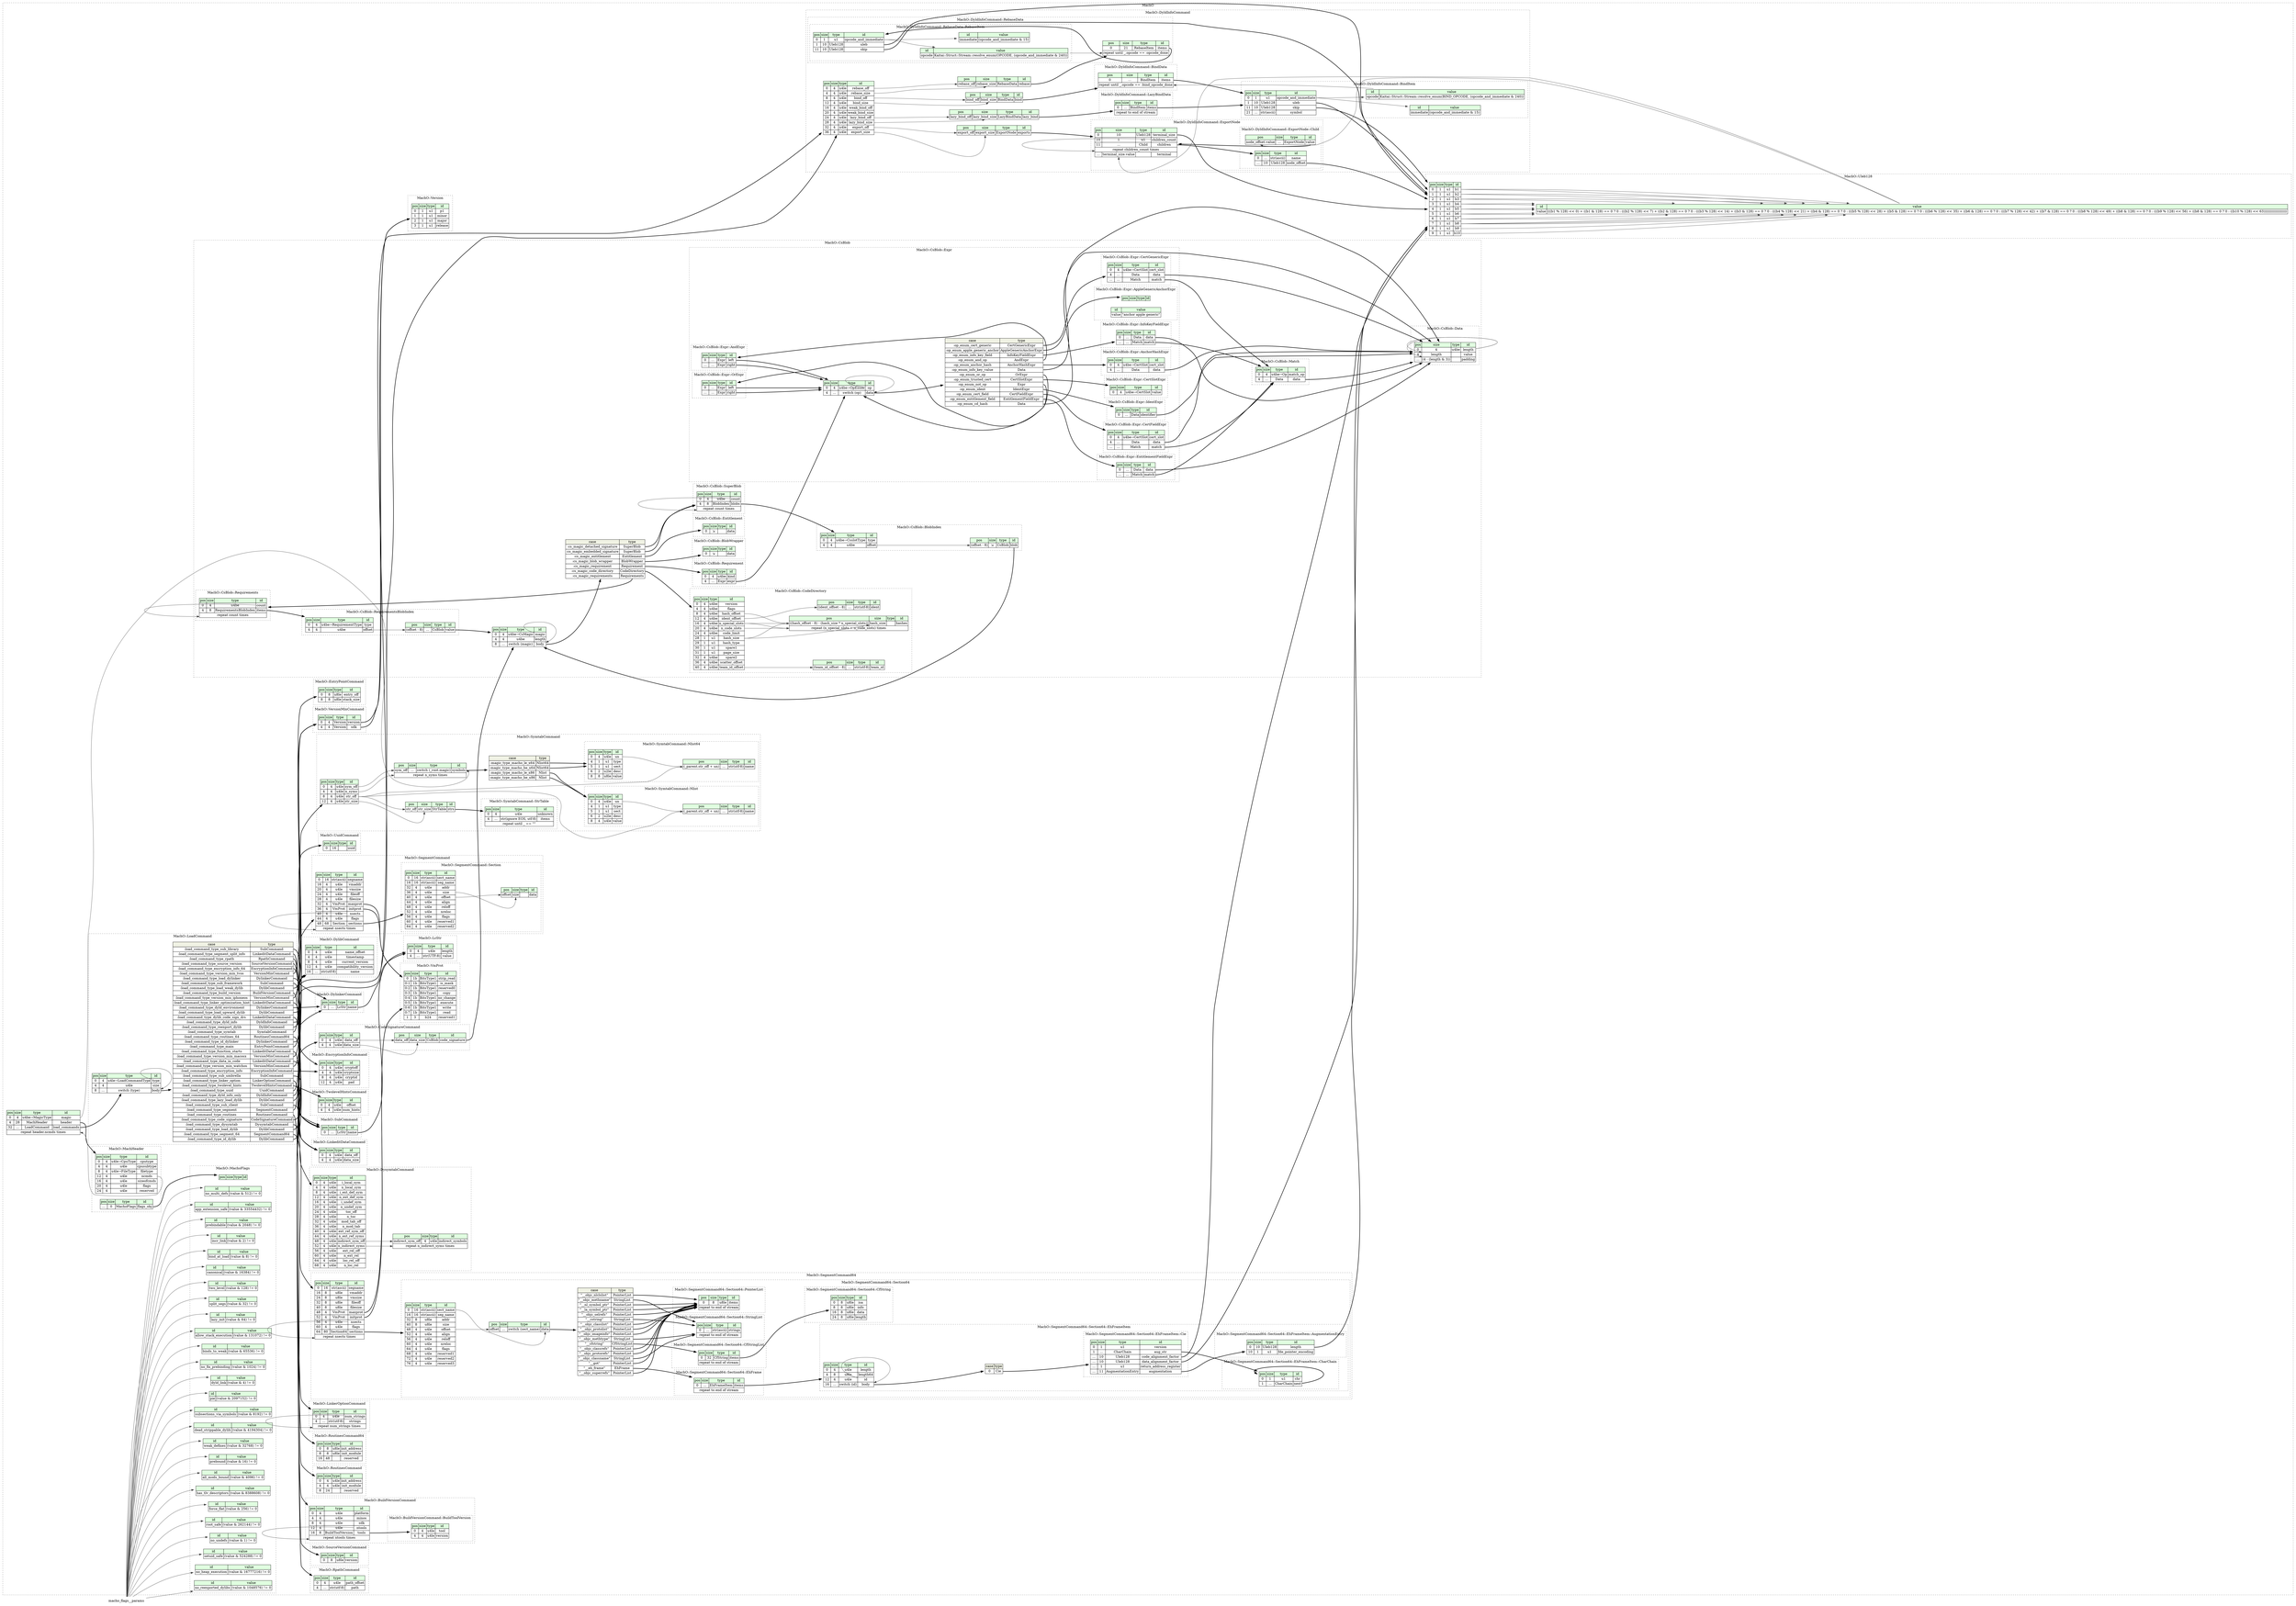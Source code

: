 digraph {
	rankdir=LR;
	node [shape=plaintext];
	subgraph cluster__mach_o {
		label="MachO";
		graph[style=dotted];

		mach_o__seq [label=<<TABLE BORDER="0" CELLBORDER="1" CELLSPACING="0">
			<TR><TD BGCOLOR="#E0FFE0">pos</TD><TD BGCOLOR="#E0FFE0">size</TD><TD BGCOLOR="#E0FFE0">type</TD><TD BGCOLOR="#E0FFE0">id</TD></TR>
			<TR><TD PORT="magic_pos">0</TD><TD PORT="magic_size">4</TD><TD>u4be→MagicType</TD><TD PORT="magic_type">magic</TD></TR>
			<TR><TD PORT="header_pos">4</TD><TD PORT="header_size">28</TD><TD>MachHeader</TD><TD PORT="header_type">header</TD></TR>
			<TR><TD PORT="load_commands_pos">32</TD><TD PORT="load_commands_size">...</TD><TD>LoadCommand</TD><TD PORT="load_commands_type">load_commands</TD></TR>
			<TR><TD COLSPAN="4" PORT="load_commands__repeat">repeat header.ncmds times</TD></TR>
		</TABLE>>];
		subgraph cluster__rpath_command {
			label="MachO::RpathCommand";
			graph[style=dotted];

			rpath_command__seq [label=<<TABLE BORDER="0" CELLBORDER="1" CELLSPACING="0">
				<TR><TD BGCOLOR="#E0FFE0">pos</TD><TD BGCOLOR="#E0FFE0">size</TD><TD BGCOLOR="#E0FFE0">type</TD><TD BGCOLOR="#E0FFE0">id</TD></TR>
				<TR><TD PORT="path_offset_pos">0</TD><TD PORT="path_offset_size">4</TD><TD>u4le</TD><TD PORT="path_offset_type">path_offset</TD></TR>
				<TR><TD PORT="path_pos">4</TD><TD PORT="path_size">...</TD><TD>str(utf-8)</TD><TD PORT="path_type">path</TD></TR>
			</TABLE>>];
		}
		subgraph cluster__uleb128 {
			label="MachO::Uleb128";
			graph[style=dotted];

			uleb128__seq [label=<<TABLE BORDER="0" CELLBORDER="1" CELLSPACING="0">
				<TR><TD BGCOLOR="#E0FFE0">pos</TD><TD BGCOLOR="#E0FFE0">size</TD><TD BGCOLOR="#E0FFE0">type</TD><TD BGCOLOR="#E0FFE0">id</TD></TR>
				<TR><TD PORT="b1_pos">0</TD><TD PORT="b1_size">1</TD><TD>u1</TD><TD PORT="b1_type">b1</TD></TR>
				<TR><TD PORT="b2_pos">1</TD><TD PORT="b2_size">1</TD><TD>u1</TD><TD PORT="b2_type">b2</TD></TR>
				<TR><TD PORT="b3_pos">2</TD><TD PORT="b3_size">1</TD><TD>u1</TD><TD PORT="b3_type">b3</TD></TR>
				<TR><TD PORT="b4_pos">3</TD><TD PORT="b4_size">1</TD><TD>u1</TD><TD PORT="b4_type">b4</TD></TR>
				<TR><TD PORT="b5_pos">4</TD><TD PORT="b5_size">1</TD><TD>u1</TD><TD PORT="b5_type">b5</TD></TR>
				<TR><TD PORT="b6_pos">5</TD><TD PORT="b6_size">1</TD><TD>u1</TD><TD PORT="b6_type">b6</TD></TR>
				<TR><TD PORT="b7_pos">6</TD><TD PORT="b7_size">1</TD><TD>u1</TD><TD PORT="b7_type">b7</TD></TR>
				<TR><TD PORT="b8_pos">7</TD><TD PORT="b8_size">1</TD><TD>u1</TD><TD PORT="b8_type">b8</TD></TR>
				<TR><TD PORT="b9_pos">8</TD><TD PORT="b9_size">1</TD><TD>u1</TD><TD PORT="b9_type">b9</TD></TR>
				<TR><TD PORT="b10_pos">9</TD><TD PORT="b10_size">1</TD><TD>u1</TD><TD PORT="b10_type">b10</TD></TR>
			</TABLE>>];
			uleb128__inst__value [label=<<TABLE BORDER="0" CELLBORDER="1" CELLSPACING="0">
				<TR><TD BGCOLOR="#E0FFE0">id</TD><TD BGCOLOR="#E0FFE0">value</TD></TR>
				<TR><TD>value</TD><TD>(((b1 % 128) &lt;&lt; 0) + ((b1 &amp; 128) == 0 ? 0 : (((b2 % 128) &lt;&lt; 7) + ((b2 &amp; 128) == 0 ? 0 : (((b3 % 128) &lt;&lt; 14) + ((b3 &amp; 128) == 0 ? 0 : (((b4 % 128) &lt;&lt; 21) + ((b4 &amp; 128) == 0 ? 0 : (((b5 % 128) &lt;&lt; 28) + ((b5 &amp; 128) == 0 ? 0 : (((b6 % 128) &lt;&lt; 35) + ((b6 &amp; 128) == 0 ? 0 : (((b7 % 128) &lt;&lt; 42) + ((b7 &amp; 128) == 0 ? 0 : (((b8 % 128) &lt;&lt; 49) + ((b8 &amp; 128) == 0 ? 0 : (((b9 % 128) &lt;&lt; 56) + ((b8 &amp; 128) == 0 ? 0 : ((b10 % 128) &lt;&lt; 63)))))))))))))))))))</TD></TR>
			</TABLE>>];
		}
		subgraph cluster__source_version_command {
			label="MachO::SourceVersionCommand";
			graph[style=dotted];

			source_version_command__seq [label=<<TABLE BORDER="0" CELLBORDER="1" CELLSPACING="0">
				<TR><TD BGCOLOR="#E0FFE0">pos</TD><TD BGCOLOR="#E0FFE0">size</TD><TD BGCOLOR="#E0FFE0">type</TD><TD BGCOLOR="#E0FFE0">id</TD></TR>
				<TR><TD PORT="version_pos">0</TD><TD PORT="version_size">8</TD><TD>u8le</TD><TD PORT="version_type">version</TD></TR>
			</TABLE>>];
		}
		subgraph cluster__cs_blob {
			label="MachO::CsBlob";
			graph[style=dotted];

			cs_blob__seq [label=<<TABLE BORDER="0" CELLBORDER="1" CELLSPACING="0">
				<TR><TD BGCOLOR="#E0FFE0">pos</TD><TD BGCOLOR="#E0FFE0">size</TD><TD BGCOLOR="#E0FFE0">type</TD><TD BGCOLOR="#E0FFE0">id</TD></TR>
				<TR><TD PORT="magic_pos">0</TD><TD PORT="magic_size">4</TD><TD>u4be→CsMagic</TD><TD PORT="magic_type">magic</TD></TR>
				<TR><TD PORT="length_pos">4</TD><TD PORT="length_size">4</TD><TD>u4be</TD><TD PORT="length_type">length</TD></TR>
				<TR><TD PORT="body_pos">8</TD><TD PORT="body_size">...</TD><TD>switch (magic)</TD><TD PORT="body_type">body</TD></TR>
			</TABLE>>];
cs_blob__seq_body_switch [label=<<TABLE BORDER="0" CELLBORDER="1" CELLSPACING="0">
	<TR><TD BGCOLOR="#F0F2E4">case</TD><TD BGCOLOR="#F0F2E4">type</TD></TR>
	<TR><TD>:cs_magic_detached_signature</TD><TD PORT="case0">SuperBlob</TD></TR>
	<TR><TD>:cs_magic_embedded_signature</TD><TD PORT="case1">SuperBlob</TD></TR>
	<TR><TD>:cs_magic_entitlement</TD><TD PORT="case2">Entitlement</TD></TR>
	<TR><TD>:cs_magic_blob_wrapper</TD><TD PORT="case3">BlobWrapper</TD></TR>
	<TR><TD>:cs_magic_requirement</TD><TD PORT="case4">Requirement</TD></TR>
	<TR><TD>:cs_magic_code_directory</TD><TD PORT="case5">CodeDirectory</TD></TR>
	<TR><TD>:cs_magic_requirements</TD><TD PORT="case6">Requirements</TD></TR>
</TABLE>>];
			subgraph cluster__entitlement {
				label="MachO::CsBlob::Entitlement";
				graph[style=dotted];

				entitlement__seq [label=<<TABLE BORDER="0" CELLBORDER="1" CELLSPACING="0">
					<TR><TD BGCOLOR="#E0FFE0">pos</TD><TD BGCOLOR="#E0FFE0">size</TD><TD BGCOLOR="#E0FFE0">type</TD><TD BGCOLOR="#E0FFE0">id</TD></TR>
					<TR><TD PORT="data_pos">0</TD><TD PORT="data_size">⇲</TD><TD></TD><TD PORT="data_type">data</TD></TR>
				</TABLE>>];
			}
			subgraph cluster__code_directory {
				label="MachO::CsBlob::CodeDirectory";
				graph[style=dotted];

				code_directory__seq [label=<<TABLE BORDER="0" CELLBORDER="1" CELLSPACING="0">
					<TR><TD BGCOLOR="#E0FFE0">pos</TD><TD BGCOLOR="#E0FFE0">size</TD><TD BGCOLOR="#E0FFE0">type</TD><TD BGCOLOR="#E0FFE0">id</TD></TR>
					<TR><TD PORT="version_pos">0</TD><TD PORT="version_size">4</TD><TD>u4be</TD><TD PORT="version_type">version</TD></TR>
					<TR><TD PORT="flags_pos">4</TD><TD PORT="flags_size">4</TD><TD>u4be</TD><TD PORT="flags_type">flags</TD></TR>
					<TR><TD PORT="hash_offset_pos">8</TD><TD PORT="hash_offset_size">4</TD><TD>u4be</TD><TD PORT="hash_offset_type">hash_offset</TD></TR>
					<TR><TD PORT="ident_offset_pos">12</TD><TD PORT="ident_offset_size">4</TD><TD>u4be</TD><TD PORT="ident_offset_type">ident_offset</TD></TR>
					<TR><TD PORT="n_special_slots_pos">16</TD><TD PORT="n_special_slots_size">4</TD><TD>u4be</TD><TD PORT="n_special_slots_type">n_special_slots</TD></TR>
					<TR><TD PORT="n_code_slots_pos">20</TD><TD PORT="n_code_slots_size">4</TD><TD>u4be</TD><TD PORT="n_code_slots_type">n_code_slots</TD></TR>
					<TR><TD PORT="code_limit_pos">24</TD><TD PORT="code_limit_size">4</TD><TD>u4be</TD><TD PORT="code_limit_type">code_limit</TD></TR>
					<TR><TD PORT="hash_size_pos">28</TD><TD PORT="hash_size_size">1</TD><TD>u1</TD><TD PORT="hash_size_type">hash_size</TD></TR>
					<TR><TD PORT="hash_type_pos">29</TD><TD PORT="hash_type_size">1</TD><TD>u1</TD><TD PORT="hash_type_type">hash_type</TD></TR>
					<TR><TD PORT="spare1_pos">30</TD><TD PORT="spare1_size">1</TD><TD>u1</TD><TD PORT="spare1_type">spare1</TD></TR>
					<TR><TD PORT="page_size_pos">31</TD><TD PORT="page_size_size">1</TD><TD>u1</TD><TD PORT="page_size_type">page_size</TD></TR>
					<TR><TD PORT="spare2_pos">32</TD><TD PORT="spare2_size">4</TD><TD>u4be</TD><TD PORT="spare2_type">spare2</TD></TR>
					<TR><TD PORT="scatter_offset_pos">36</TD><TD PORT="scatter_offset_size">4</TD><TD>u4be</TD><TD PORT="scatter_offset_type">scatter_offset</TD></TR>
					<TR><TD PORT="team_id_offset_pos">40</TD><TD PORT="team_id_offset_size">4</TD><TD>u4be</TD><TD PORT="team_id_offset_type">team_id_offset</TD></TR>
				</TABLE>>];
				code_directory__inst__ident [label=<<TABLE BORDER="0" CELLBORDER="1" CELLSPACING="0">
					<TR><TD BGCOLOR="#E0FFE0">pos</TD><TD BGCOLOR="#E0FFE0">size</TD><TD BGCOLOR="#E0FFE0">type</TD><TD BGCOLOR="#E0FFE0">id</TD></TR>
					<TR><TD PORT="ident_pos">(ident_offset - 8)</TD><TD PORT="ident_size">...</TD><TD>str(utf-8)</TD><TD PORT="ident_type">ident</TD></TR>
				</TABLE>>];
				code_directory__inst__team_id [label=<<TABLE BORDER="0" CELLBORDER="1" CELLSPACING="0">
					<TR><TD BGCOLOR="#E0FFE0">pos</TD><TD BGCOLOR="#E0FFE0">size</TD><TD BGCOLOR="#E0FFE0">type</TD><TD BGCOLOR="#E0FFE0">id</TD></TR>
					<TR><TD PORT="team_id_pos">(team_id_offset - 8)</TD><TD PORT="team_id_size">...</TD><TD>str(utf-8)</TD><TD PORT="team_id_type">team_id</TD></TR>
				</TABLE>>];
				code_directory__inst__hashes [label=<<TABLE BORDER="0" CELLBORDER="1" CELLSPACING="0">
					<TR><TD BGCOLOR="#E0FFE0">pos</TD><TD BGCOLOR="#E0FFE0">size</TD><TD BGCOLOR="#E0FFE0">type</TD><TD BGCOLOR="#E0FFE0">id</TD></TR>
					<TR><TD PORT="hashes_pos">((hash_offset - 8) - (hash_size * n_special_slots))</TD><TD PORT="hashes_size">hash_size</TD><TD></TD><TD PORT="hashes_type">hashes</TD></TR>
					<TR><TD COLSPAN="4" PORT="hashes__repeat">repeat (n_special_slots + n_code_slots) times</TD></TR>
				</TABLE>>];
			}
			subgraph cluster__data {
				label="MachO::CsBlob::Data";
				graph[style=dotted];

				data__seq [label=<<TABLE BORDER="0" CELLBORDER="1" CELLSPACING="0">
					<TR><TD BGCOLOR="#E0FFE0">pos</TD><TD BGCOLOR="#E0FFE0">size</TD><TD BGCOLOR="#E0FFE0">type</TD><TD BGCOLOR="#E0FFE0">id</TD></TR>
					<TR><TD PORT="length_pos">0</TD><TD PORT="length_size">4</TD><TD>u4be</TD><TD PORT="length_type">length</TD></TR>
					<TR><TD PORT="value_pos">4</TD><TD PORT="value_size">length</TD><TD></TD><TD PORT="value_type">value</TD></TR>
					<TR><TD PORT="padding_pos">...</TD><TD PORT="padding_size">(4 - (length &amp; 3))</TD><TD></TD><TD PORT="padding_type">padding</TD></TR>
				</TABLE>>];
			}
			subgraph cluster__super_blob {
				label="MachO::CsBlob::SuperBlob";
				graph[style=dotted];

				super_blob__seq [label=<<TABLE BORDER="0" CELLBORDER="1" CELLSPACING="0">
					<TR><TD BGCOLOR="#E0FFE0">pos</TD><TD BGCOLOR="#E0FFE0">size</TD><TD BGCOLOR="#E0FFE0">type</TD><TD BGCOLOR="#E0FFE0">id</TD></TR>
					<TR><TD PORT="count_pos">0</TD><TD PORT="count_size">4</TD><TD>u4be</TD><TD PORT="count_type">count</TD></TR>
					<TR><TD PORT="blobs_pos">4</TD><TD PORT="blobs_size">8</TD><TD>BlobIndex</TD><TD PORT="blobs_type">blobs</TD></TR>
					<TR><TD COLSPAN="4" PORT="blobs__repeat">repeat count times</TD></TR>
				</TABLE>>];
			}
			subgraph cluster__expr {
				label="MachO::CsBlob::Expr";
				graph[style=dotted];

				expr__seq [label=<<TABLE BORDER="0" CELLBORDER="1" CELLSPACING="0">
					<TR><TD BGCOLOR="#E0FFE0">pos</TD><TD BGCOLOR="#E0FFE0">size</TD><TD BGCOLOR="#E0FFE0">type</TD><TD BGCOLOR="#E0FFE0">id</TD></TR>
					<TR><TD PORT="op_pos">0</TD><TD PORT="op_size">4</TD><TD>u4be→OpEnum</TD><TD PORT="op_type">op</TD></TR>
					<TR><TD PORT="data_pos">4</TD><TD PORT="data_size">...</TD><TD>switch (op)</TD><TD PORT="data_type">data</TD></TR>
				</TABLE>>];
expr__seq_data_switch [label=<<TABLE BORDER="0" CELLBORDER="1" CELLSPACING="0">
	<TR><TD BGCOLOR="#F0F2E4">case</TD><TD BGCOLOR="#F0F2E4">type</TD></TR>
	<TR><TD>:op_enum_cert_generic</TD><TD PORT="case0">CertGenericExpr</TD></TR>
	<TR><TD>:op_enum_apple_generic_anchor</TD><TD PORT="case1">AppleGenericAnchorExpr</TD></TR>
	<TR><TD>:op_enum_info_key_field</TD><TD PORT="case2">InfoKeyFieldExpr</TD></TR>
	<TR><TD>:op_enum_and_op</TD><TD PORT="case3">AndExpr</TD></TR>
	<TR><TD>:op_enum_anchor_hash</TD><TD PORT="case4">AnchorHashExpr</TD></TR>
	<TR><TD>:op_enum_info_key_value</TD><TD PORT="case5">Data</TD></TR>
	<TR><TD>:op_enum_or_op</TD><TD PORT="case6">OrExpr</TD></TR>
	<TR><TD>:op_enum_trusted_cert</TD><TD PORT="case7">CertSlotExpr</TD></TR>
	<TR><TD>:op_enum_not_op</TD><TD PORT="case8">Expr</TD></TR>
	<TR><TD>:op_enum_ident</TD><TD PORT="case9">IdentExpr</TD></TR>
	<TR><TD>:op_enum_cert_field</TD><TD PORT="case10">CertFieldExpr</TD></TR>
	<TR><TD>:op_enum_entitlement_field</TD><TD PORT="case11">EntitlementFieldExpr</TD></TR>
	<TR><TD>:op_enum_cd_hash</TD><TD PORT="case12">Data</TD></TR>
</TABLE>>];
				subgraph cluster__info_key_field_expr {
					label="MachO::CsBlob::Expr::InfoKeyFieldExpr";
					graph[style=dotted];

					info_key_field_expr__seq [label=<<TABLE BORDER="0" CELLBORDER="1" CELLSPACING="0">
						<TR><TD BGCOLOR="#E0FFE0">pos</TD><TD BGCOLOR="#E0FFE0">size</TD><TD BGCOLOR="#E0FFE0">type</TD><TD BGCOLOR="#E0FFE0">id</TD></TR>
						<TR><TD PORT="data_pos">0</TD><TD PORT="data_size">...</TD><TD>Data</TD><TD PORT="data_type">data</TD></TR>
						<TR><TD PORT="match_pos">...</TD><TD PORT="match_size">...</TD><TD>Match</TD><TD PORT="match_type">match</TD></TR>
					</TABLE>>];
				}
				subgraph cluster__cert_slot_expr {
					label="MachO::CsBlob::Expr::CertSlotExpr";
					graph[style=dotted];

					cert_slot_expr__seq [label=<<TABLE BORDER="0" CELLBORDER="1" CELLSPACING="0">
						<TR><TD BGCOLOR="#E0FFE0">pos</TD><TD BGCOLOR="#E0FFE0">size</TD><TD BGCOLOR="#E0FFE0">type</TD><TD BGCOLOR="#E0FFE0">id</TD></TR>
						<TR><TD PORT="value_pos">0</TD><TD PORT="value_size">4</TD><TD>u4be→CertSlot</TD><TD PORT="value_type">value</TD></TR>
					</TABLE>>];
				}
				subgraph cluster__cert_generic_expr {
					label="MachO::CsBlob::Expr::CertGenericExpr";
					graph[style=dotted];

					cert_generic_expr__seq [label=<<TABLE BORDER="0" CELLBORDER="1" CELLSPACING="0">
						<TR><TD BGCOLOR="#E0FFE0">pos</TD><TD BGCOLOR="#E0FFE0">size</TD><TD BGCOLOR="#E0FFE0">type</TD><TD BGCOLOR="#E0FFE0">id</TD></TR>
						<TR><TD PORT="cert_slot_pos">0</TD><TD PORT="cert_slot_size">4</TD><TD>u4be→CertSlot</TD><TD PORT="cert_slot_type">cert_slot</TD></TR>
						<TR><TD PORT="data_pos">4</TD><TD PORT="data_size">...</TD><TD>Data</TD><TD PORT="data_type">data</TD></TR>
						<TR><TD PORT="match_pos">...</TD><TD PORT="match_size">...</TD><TD>Match</TD><TD PORT="match_type">match</TD></TR>
					</TABLE>>];
				}
				subgraph cluster__ident_expr {
					label="MachO::CsBlob::Expr::IdentExpr";
					graph[style=dotted];

					ident_expr__seq [label=<<TABLE BORDER="0" CELLBORDER="1" CELLSPACING="0">
						<TR><TD BGCOLOR="#E0FFE0">pos</TD><TD BGCOLOR="#E0FFE0">size</TD><TD BGCOLOR="#E0FFE0">type</TD><TD BGCOLOR="#E0FFE0">id</TD></TR>
						<TR><TD PORT="identifier_pos">0</TD><TD PORT="identifier_size">...</TD><TD>Data</TD><TD PORT="identifier_type">identifier</TD></TR>
					</TABLE>>];
				}
				subgraph cluster__cert_field_expr {
					label="MachO::CsBlob::Expr::CertFieldExpr";
					graph[style=dotted];

					cert_field_expr__seq [label=<<TABLE BORDER="0" CELLBORDER="1" CELLSPACING="0">
						<TR><TD BGCOLOR="#E0FFE0">pos</TD><TD BGCOLOR="#E0FFE0">size</TD><TD BGCOLOR="#E0FFE0">type</TD><TD BGCOLOR="#E0FFE0">id</TD></TR>
						<TR><TD PORT="cert_slot_pos">0</TD><TD PORT="cert_slot_size">4</TD><TD>u4be→CertSlot</TD><TD PORT="cert_slot_type">cert_slot</TD></TR>
						<TR><TD PORT="data_pos">4</TD><TD PORT="data_size">...</TD><TD>Data</TD><TD PORT="data_type">data</TD></TR>
						<TR><TD PORT="match_pos">...</TD><TD PORT="match_size">...</TD><TD>Match</TD><TD PORT="match_type">match</TD></TR>
					</TABLE>>];
				}
				subgraph cluster__anchor_hash_expr {
					label="MachO::CsBlob::Expr::AnchorHashExpr";
					graph[style=dotted];

					anchor_hash_expr__seq [label=<<TABLE BORDER="0" CELLBORDER="1" CELLSPACING="0">
						<TR><TD BGCOLOR="#E0FFE0">pos</TD><TD BGCOLOR="#E0FFE0">size</TD><TD BGCOLOR="#E0FFE0">type</TD><TD BGCOLOR="#E0FFE0">id</TD></TR>
						<TR><TD PORT="cert_slot_pos">0</TD><TD PORT="cert_slot_size">4</TD><TD>u4be→CertSlot</TD><TD PORT="cert_slot_type">cert_slot</TD></TR>
						<TR><TD PORT="data_pos">4</TD><TD PORT="data_size">...</TD><TD>Data</TD><TD PORT="data_type">data</TD></TR>
					</TABLE>>];
				}
				subgraph cluster__apple_generic_anchor_expr {
					label="MachO::CsBlob::Expr::AppleGenericAnchorExpr";
					graph[style=dotted];

					apple_generic_anchor_expr__seq [label=<<TABLE BORDER="0" CELLBORDER="1" CELLSPACING="0">
						<TR><TD BGCOLOR="#E0FFE0">pos</TD><TD BGCOLOR="#E0FFE0">size</TD><TD BGCOLOR="#E0FFE0">type</TD><TD BGCOLOR="#E0FFE0">id</TD></TR>
					</TABLE>>];
					apple_generic_anchor_expr__inst__value [label=<<TABLE BORDER="0" CELLBORDER="1" CELLSPACING="0">
						<TR><TD BGCOLOR="#E0FFE0">id</TD><TD BGCOLOR="#E0FFE0">value</TD></TR>
						<TR><TD>value</TD><TD>&quot;anchor apple generic&quot;</TD></TR>
					</TABLE>>];
				}
				subgraph cluster__entitlement_field_expr {
					label="MachO::CsBlob::Expr::EntitlementFieldExpr";
					graph[style=dotted];

					entitlement_field_expr__seq [label=<<TABLE BORDER="0" CELLBORDER="1" CELLSPACING="0">
						<TR><TD BGCOLOR="#E0FFE0">pos</TD><TD BGCOLOR="#E0FFE0">size</TD><TD BGCOLOR="#E0FFE0">type</TD><TD BGCOLOR="#E0FFE0">id</TD></TR>
						<TR><TD PORT="data_pos">0</TD><TD PORT="data_size">...</TD><TD>Data</TD><TD PORT="data_type">data</TD></TR>
						<TR><TD PORT="match_pos">...</TD><TD PORT="match_size">...</TD><TD>Match</TD><TD PORT="match_type">match</TD></TR>
					</TABLE>>];
				}
				subgraph cluster__and_expr {
					label="MachO::CsBlob::Expr::AndExpr";
					graph[style=dotted];

					and_expr__seq [label=<<TABLE BORDER="0" CELLBORDER="1" CELLSPACING="0">
						<TR><TD BGCOLOR="#E0FFE0">pos</TD><TD BGCOLOR="#E0FFE0">size</TD><TD BGCOLOR="#E0FFE0">type</TD><TD BGCOLOR="#E0FFE0">id</TD></TR>
						<TR><TD PORT="left_pos">0</TD><TD PORT="left_size">...</TD><TD>Expr</TD><TD PORT="left_type">left</TD></TR>
						<TR><TD PORT="right_pos">...</TD><TD PORT="right_size">...</TD><TD>Expr</TD><TD PORT="right_type">right</TD></TR>
					</TABLE>>];
				}
				subgraph cluster__or_expr {
					label="MachO::CsBlob::Expr::OrExpr";
					graph[style=dotted];

					or_expr__seq [label=<<TABLE BORDER="0" CELLBORDER="1" CELLSPACING="0">
						<TR><TD BGCOLOR="#E0FFE0">pos</TD><TD BGCOLOR="#E0FFE0">size</TD><TD BGCOLOR="#E0FFE0">type</TD><TD BGCOLOR="#E0FFE0">id</TD></TR>
						<TR><TD PORT="left_pos">0</TD><TD PORT="left_size">...</TD><TD>Expr</TD><TD PORT="left_type">left</TD></TR>
						<TR><TD PORT="right_pos">...</TD><TD PORT="right_size">...</TD><TD>Expr</TD><TD PORT="right_type">right</TD></TR>
					</TABLE>>];
				}
			}
			subgraph cluster__blob_index {
				label="MachO::CsBlob::BlobIndex";
				graph[style=dotted];

				blob_index__seq [label=<<TABLE BORDER="0" CELLBORDER="1" CELLSPACING="0">
					<TR><TD BGCOLOR="#E0FFE0">pos</TD><TD BGCOLOR="#E0FFE0">size</TD><TD BGCOLOR="#E0FFE0">type</TD><TD BGCOLOR="#E0FFE0">id</TD></TR>
					<TR><TD PORT="type_pos">0</TD><TD PORT="type_size">4</TD><TD>u4be→CsslotType</TD><TD PORT="type_type">type</TD></TR>
					<TR><TD PORT="offset_pos">4</TD><TD PORT="offset_size">4</TD><TD>u4be</TD><TD PORT="offset_type">offset</TD></TR>
				</TABLE>>];
				blob_index__inst__blob [label=<<TABLE BORDER="0" CELLBORDER="1" CELLSPACING="0">
					<TR><TD BGCOLOR="#E0FFE0">pos</TD><TD BGCOLOR="#E0FFE0">size</TD><TD BGCOLOR="#E0FFE0">type</TD><TD BGCOLOR="#E0FFE0">id</TD></TR>
					<TR><TD PORT="blob_pos">(offset - 8)</TD><TD PORT="blob_size">⇲</TD><TD>CsBlob</TD><TD PORT="blob_type">blob</TD></TR>
				</TABLE>>];
			}
			subgraph cluster__match {
				label="MachO::CsBlob::Match";
				graph[style=dotted];

				match__seq [label=<<TABLE BORDER="0" CELLBORDER="1" CELLSPACING="0">
					<TR><TD BGCOLOR="#E0FFE0">pos</TD><TD BGCOLOR="#E0FFE0">size</TD><TD BGCOLOR="#E0FFE0">type</TD><TD BGCOLOR="#E0FFE0">id</TD></TR>
					<TR><TD PORT="match_op_pos">0</TD><TD PORT="match_op_size">4</TD><TD>u4be→Op</TD><TD PORT="match_op_type">match_op</TD></TR>
					<TR><TD PORT="data_pos">4</TD><TD PORT="data_size">...</TD><TD>Data</TD><TD PORT="data_type">data</TD></TR>
				</TABLE>>];
			}
			subgraph cluster__requirement {
				label="MachO::CsBlob::Requirement";
				graph[style=dotted];

				requirement__seq [label=<<TABLE BORDER="0" CELLBORDER="1" CELLSPACING="0">
					<TR><TD BGCOLOR="#E0FFE0">pos</TD><TD BGCOLOR="#E0FFE0">size</TD><TD BGCOLOR="#E0FFE0">type</TD><TD BGCOLOR="#E0FFE0">id</TD></TR>
					<TR><TD PORT="kind_pos">0</TD><TD PORT="kind_size">4</TD><TD>u4be</TD><TD PORT="kind_type">kind</TD></TR>
					<TR><TD PORT="expr_pos">4</TD><TD PORT="expr_size">...</TD><TD>Expr</TD><TD PORT="expr_type">expr</TD></TR>
				</TABLE>>];
			}
			subgraph cluster__requirements {
				label="MachO::CsBlob::Requirements";
				graph[style=dotted];

				requirements__seq [label=<<TABLE BORDER="0" CELLBORDER="1" CELLSPACING="0">
					<TR><TD BGCOLOR="#E0FFE0">pos</TD><TD BGCOLOR="#E0FFE0">size</TD><TD BGCOLOR="#E0FFE0">type</TD><TD BGCOLOR="#E0FFE0">id</TD></TR>
					<TR><TD PORT="count_pos">0</TD><TD PORT="count_size">4</TD><TD>u4be</TD><TD PORT="count_type">count</TD></TR>
					<TR><TD PORT="items_pos">4</TD><TD PORT="items_size">8</TD><TD>RequirementsBlobIndex</TD><TD PORT="items_type">items</TD></TR>
					<TR><TD COLSPAN="4" PORT="items__repeat">repeat count times</TD></TR>
				</TABLE>>];
			}
			subgraph cluster__blob_wrapper {
				label="MachO::CsBlob::BlobWrapper";
				graph[style=dotted];

				blob_wrapper__seq [label=<<TABLE BORDER="0" CELLBORDER="1" CELLSPACING="0">
					<TR><TD BGCOLOR="#E0FFE0">pos</TD><TD BGCOLOR="#E0FFE0">size</TD><TD BGCOLOR="#E0FFE0">type</TD><TD BGCOLOR="#E0FFE0">id</TD></TR>
					<TR><TD PORT="data_pos">0</TD><TD PORT="data_size">⇲</TD><TD></TD><TD PORT="data_type">data</TD></TR>
				</TABLE>>];
			}
			subgraph cluster__requirements_blob_index {
				label="MachO::CsBlob::RequirementsBlobIndex";
				graph[style=dotted];

				requirements_blob_index__seq [label=<<TABLE BORDER="0" CELLBORDER="1" CELLSPACING="0">
					<TR><TD BGCOLOR="#E0FFE0">pos</TD><TD BGCOLOR="#E0FFE0">size</TD><TD BGCOLOR="#E0FFE0">type</TD><TD BGCOLOR="#E0FFE0">id</TD></TR>
					<TR><TD PORT="type_pos">0</TD><TD PORT="type_size">4</TD><TD>u4be→RequirementType</TD><TD PORT="type_type">type</TD></TR>
					<TR><TD PORT="offset_pos">4</TD><TD PORT="offset_size">4</TD><TD>u4be</TD><TD PORT="offset_type">offset</TD></TR>
				</TABLE>>];
				requirements_blob_index__inst__value [label=<<TABLE BORDER="0" CELLBORDER="1" CELLSPACING="0">
					<TR><TD BGCOLOR="#E0FFE0">pos</TD><TD BGCOLOR="#E0FFE0">size</TD><TD BGCOLOR="#E0FFE0">type</TD><TD BGCOLOR="#E0FFE0">id</TD></TR>
					<TR><TD PORT="value_pos">(offset - 8)</TD><TD PORT="value_size">...</TD><TD>CsBlob</TD><TD PORT="value_type">value</TD></TR>
				</TABLE>>];
			}
		}
		subgraph cluster__build_version_command {
			label="MachO::BuildVersionCommand";
			graph[style=dotted];

			build_version_command__seq [label=<<TABLE BORDER="0" CELLBORDER="1" CELLSPACING="0">
				<TR><TD BGCOLOR="#E0FFE0">pos</TD><TD BGCOLOR="#E0FFE0">size</TD><TD BGCOLOR="#E0FFE0">type</TD><TD BGCOLOR="#E0FFE0">id</TD></TR>
				<TR><TD PORT="platform_pos">0</TD><TD PORT="platform_size">4</TD><TD>u4le</TD><TD PORT="platform_type">platform</TD></TR>
				<TR><TD PORT="minos_pos">4</TD><TD PORT="minos_size">4</TD><TD>u4le</TD><TD PORT="minos_type">minos</TD></TR>
				<TR><TD PORT="sdk_pos">8</TD><TD PORT="sdk_size">4</TD><TD>u4le</TD><TD PORT="sdk_type">sdk</TD></TR>
				<TR><TD PORT="ntools_pos">12</TD><TD PORT="ntools_size">4</TD><TD>u4le</TD><TD PORT="ntools_type">ntools</TD></TR>
				<TR><TD PORT="tools_pos">16</TD><TD PORT="tools_size">8</TD><TD>BuildToolVersion</TD><TD PORT="tools_type">tools</TD></TR>
				<TR><TD COLSPAN="4" PORT="tools__repeat">repeat ntools times</TD></TR>
			</TABLE>>];
			subgraph cluster__build_tool_version {
				label="MachO::BuildVersionCommand::BuildToolVersion";
				graph[style=dotted];

				build_tool_version__seq [label=<<TABLE BORDER="0" CELLBORDER="1" CELLSPACING="0">
					<TR><TD BGCOLOR="#E0FFE0">pos</TD><TD BGCOLOR="#E0FFE0">size</TD><TD BGCOLOR="#E0FFE0">type</TD><TD BGCOLOR="#E0FFE0">id</TD></TR>
					<TR><TD PORT="tool_pos">0</TD><TD PORT="tool_size">4</TD><TD>u4le</TD><TD PORT="tool_type">tool</TD></TR>
					<TR><TD PORT="version_pos">4</TD><TD PORT="version_size">4</TD><TD>u4le</TD><TD PORT="version_type">version</TD></TR>
				</TABLE>>];
			}
		}
		subgraph cluster__routines_command {
			label="MachO::RoutinesCommand";
			graph[style=dotted];

			routines_command__seq [label=<<TABLE BORDER="0" CELLBORDER="1" CELLSPACING="0">
				<TR><TD BGCOLOR="#E0FFE0">pos</TD><TD BGCOLOR="#E0FFE0">size</TD><TD BGCOLOR="#E0FFE0">type</TD><TD BGCOLOR="#E0FFE0">id</TD></TR>
				<TR><TD PORT="init_address_pos">0</TD><TD PORT="init_address_size">4</TD><TD>u4le</TD><TD PORT="init_address_type">init_address</TD></TR>
				<TR><TD PORT="init_module_pos">4</TD><TD PORT="init_module_size">4</TD><TD>u4le</TD><TD PORT="init_module_type">init_module</TD></TR>
				<TR><TD PORT="reserved_pos">8</TD><TD PORT="reserved_size">24</TD><TD></TD><TD PORT="reserved_type">reserved</TD></TR>
			</TABLE>>];
		}
		subgraph cluster__macho_flags {
			label="MachO::MachoFlags";
			graph[style=dotted];

			macho_flags__seq [label=<<TABLE BORDER="0" CELLBORDER="1" CELLSPACING="0">
				<TR><TD BGCOLOR="#E0FFE0">pos</TD><TD BGCOLOR="#E0FFE0">size</TD><TD BGCOLOR="#E0FFE0">type</TD><TD BGCOLOR="#E0FFE0">id</TD></TR>
			</TABLE>>];
			macho_flags__inst__subsections_via_symbols [label=<<TABLE BORDER="0" CELLBORDER="1" CELLSPACING="0">
				<TR><TD BGCOLOR="#E0FFE0">id</TD><TD BGCOLOR="#E0FFE0">value</TD></TR>
				<TR><TD>subsections_via_symbols</TD><TD>(value &amp; 8192) != 0</TD></TR>
			</TABLE>>];
			macho_flags__inst__dead_strippable_dylib [label=<<TABLE BORDER="0" CELLBORDER="1" CELLSPACING="0">
				<TR><TD BGCOLOR="#E0FFE0">id</TD><TD BGCOLOR="#E0FFE0">value</TD></TR>
				<TR><TD>dead_strippable_dylib</TD><TD>(value &amp; 4194304) != 0</TD></TR>
			</TABLE>>];
			macho_flags__inst__weak_defines [label=<<TABLE BORDER="0" CELLBORDER="1" CELLSPACING="0">
				<TR><TD BGCOLOR="#E0FFE0">id</TD><TD BGCOLOR="#E0FFE0">value</TD></TR>
				<TR><TD>weak_defines</TD><TD>(value &amp; 32768) != 0</TD></TR>
			</TABLE>>];
			macho_flags__inst__prebound [label=<<TABLE BORDER="0" CELLBORDER="1" CELLSPACING="0">
				<TR><TD BGCOLOR="#E0FFE0">id</TD><TD BGCOLOR="#E0FFE0">value</TD></TR>
				<TR><TD>prebound</TD><TD>(value &amp; 16) != 0</TD></TR>
			</TABLE>>];
			macho_flags__inst__all_mods_bound [label=<<TABLE BORDER="0" CELLBORDER="1" CELLSPACING="0">
				<TR><TD BGCOLOR="#E0FFE0">id</TD><TD BGCOLOR="#E0FFE0">value</TD></TR>
				<TR><TD>all_mods_bound</TD><TD>(value &amp; 4096) != 0</TD></TR>
			</TABLE>>];
			macho_flags__inst__has_tlv_descriptors [label=<<TABLE BORDER="0" CELLBORDER="1" CELLSPACING="0">
				<TR><TD BGCOLOR="#E0FFE0">id</TD><TD BGCOLOR="#E0FFE0">value</TD></TR>
				<TR><TD>has_tlv_descriptors</TD><TD>(value &amp; 8388608) != 0</TD></TR>
			</TABLE>>];
			macho_flags__inst__force_flat [label=<<TABLE BORDER="0" CELLBORDER="1" CELLSPACING="0">
				<TR><TD BGCOLOR="#E0FFE0">id</TD><TD BGCOLOR="#E0FFE0">value</TD></TR>
				<TR><TD>force_flat</TD><TD>(value &amp; 256) != 0</TD></TR>
			</TABLE>>];
			macho_flags__inst__root_safe [label=<<TABLE BORDER="0" CELLBORDER="1" CELLSPACING="0">
				<TR><TD BGCOLOR="#E0FFE0">id</TD><TD BGCOLOR="#E0FFE0">value</TD></TR>
				<TR><TD>root_safe</TD><TD>(value &amp; 262144) != 0</TD></TR>
			</TABLE>>];
			macho_flags__inst__no_undefs [label=<<TABLE BORDER="0" CELLBORDER="1" CELLSPACING="0">
				<TR><TD BGCOLOR="#E0FFE0">id</TD><TD BGCOLOR="#E0FFE0">value</TD></TR>
				<TR><TD>no_undefs</TD><TD>(value &amp; 1) != 0</TD></TR>
			</TABLE>>];
			macho_flags__inst__setuid_safe [label=<<TABLE BORDER="0" CELLBORDER="1" CELLSPACING="0">
				<TR><TD BGCOLOR="#E0FFE0">id</TD><TD BGCOLOR="#E0FFE0">value</TD></TR>
				<TR><TD>setuid_safe</TD><TD>(value &amp; 524288) != 0</TD></TR>
			</TABLE>>];
			macho_flags__inst__no_heap_execution [label=<<TABLE BORDER="0" CELLBORDER="1" CELLSPACING="0">
				<TR><TD BGCOLOR="#E0FFE0">id</TD><TD BGCOLOR="#E0FFE0">value</TD></TR>
				<TR><TD>no_heap_execution</TD><TD>(value &amp; 16777216) != 0</TD></TR>
			</TABLE>>];
			macho_flags__inst__no_reexported_dylibs [label=<<TABLE BORDER="0" CELLBORDER="1" CELLSPACING="0">
				<TR><TD BGCOLOR="#E0FFE0">id</TD><TD BGCOLOR="#E0FFE0">value</TD></TR>
				<TR><TD>no_reexported_dylibs</TD><TD>(value &amp; 1048576) != 0</TD></TR>
			</TABLE>>];
			macho_flags__inst__no_multi_defs [label=<<TABLE BORDER="0" CELLBORDER="1" CELLSPACING="0">
				<TR><TD BGCOLOR="#E0FFE0">id</TD><TD BGCOLOR="#E0FFE0">value</TD></TR>
				<TR><TD>no_multi_defs</TD><TD>(value &amp; 512) != 0</TD></TR>
			</TABLE>>];
			macho_flags__inst__app_extension_safe [label=<<TABLE BORDER="0" CELLBORDER="1" CELLSPACING="0">
				<TR><TD BGCOLOR="#E0FFE0">id</TD><TD BGCOLOR="#E0FFE0">value</TD></TR>
				<TR><TD>app_extension_safe</TD><TD>(value &amp; 33554432) != 0</TD></TR>
			</TABLE>>];
			macho_flags__inst__prebindable [label=<<TABLE BORDER="0" CELLBORDER="1" CELLSPACING="0">
				<TR><TD BGCOLOR="#E0FFE0">id</TD><TD BGCOLOR="#E0FFE0">value</TD></TR>
				<TR><TD>prebindable</TD><TD>(value &amp; 2048) != 0</TD></TR>
			</TABLE>>];
			macho_flags__inst__incr_link [label=<<TABLE BORDER="0" CELLBORDER="1" CELLSPACING="0">
				<TR><TD BGCOLOR="#E0FFE0">id</TD><TD BGCOLOR="#E0FFE0">value</TD></TR>
				<TR><TD>incr_link</TD><TD>(value &amp; 2) != 0</TD></TR>
			</TABLE>>];
			macho_flags__inst__bind_at_load [label=<<TABLE BORDER="0" CELLBORDER="1" CELLSPACING="0">
				<TR><TD BGCOLOR="#E0FFE0">id</TD><TD BGCOLOR="#E0FFE0">value</TD></TR>
				<TR><TD>bind_at_load</TD><TD>(value &amp; 8) != 0</TD></TR>
			</TABLE>>];
			macho_flags__inst__canonical [label=<<TABLE BORDER="0" CELLBORDER="1" CELLSPACING="0">
				<TR><TD BGCOLOR="#E0FFE0">id</TD><TD BGCOLOR="#E0FFE0">value</TD></TR>
				<TR><TD>canonical</TD><TD>(value &amp; 16384) != 0</TD></TR>
			</TABLE>>];
			macho_flags__inst__two_level [label=<<TABLE BORDER="0" CELLBORDER="1" CELLSPACING="0">
				<TR><TD BGCOLOR="#E0FFE0">id</TD><TD BGCOLOR="#E0FFE0">value</TD></TR>
				<TR><TD>two_level</TD><TD>(value &amp; 128) != 0</TD></TR>
			</TABLE>>];
			macho_flags__inst__split_segs [label=<<TABLE BORDER="0" CELLBORDER="1" CELLSPACING="0">
				<TR><TD BGCOLOR="#E0FFE0">id</TD><TD BGCOLOR="#E0FFE0">value</TD></TR>
				<TR><TD>split_segs</TD><TD>(value &amp; 32) != 0</TD></TR>
			</TABLE>>];
			macho_flags__inst__lazy_init [label=<<TABLE BORDER="0" CELLBORDER="1" CELLSPACING="0">
				<TR><TD BGCOLOR="#E0FFE0">id</TD><TD BGCOLOR="#E0FFE0">value</TD></TR>
				<TR><TD>lazy_init</TD><TD>(value &amp; 64) != 0</TD></TR>
			</TABLE>>];
			macho_flags__inst__allow_stack_execution [label=<<TABLE BORDER="0" CELLBORDER="1" CELLSPACING="0">
				<TR><TD BGCOLOR="#E0FFE0">id</TD><TD BGCOLOR="#E0FFE0">value</TD></TR>
				<TR><TD>allow_stack_execution</TD><TD>(value &amp; 131072) != 0</TD></TR>
			</TABLE>>];
			macho_flags__inst__binds_to_weak [label=<<TABLE BORDER="0" CELLBORDER="1" CELLSPACING="0">
				<TR><TD BGCOLOR="#E0FFE0">id</TD><TD BGCOLOR="#E0FFE0">value</TD></TR>
				<TR><TD>binds_to_weak</TD><TD>(value &amp; 65536) != 0</TD></TR>
			</TABLE>>];
			macho_flags__inst__no_fix_prebinding [label=<<TABLE BORDER="0" CELLBORDER="1" CELLSPACING="0">
				<TR><TD BGCOLOR="#E0FFE0">id</TD><TD BGCOLOR="#E0FFE0">value</TD></TR>
				<TR><TD>no_fix_prebinding</TD><TD>(value &amp; 1024) != 0</TD></TR>
			</TABLE>>];
			macho_flags__inst__dyld_link [label=<<TABLE BORDER="0" CELLBORDER="1" CELLSPACING="0">
				<TR><TD BGCOLOR="#E0FFE0">id</TD><TD BGCOLOR="#E0FFE0">value</TD></TR>
				<TR><TD>dyld_link</TD><TD>(value &amp; 4) != 0</TD></TR>
			</TABLE>>];
			macho_flags__inst__pie [label=<<TABLE BORDER="0" CELLBORDER="1" CELLSPACING="0">
				<TR><TD BGCOLOR="#E0FFE0">id</TD><TD BGCOLOR="#E0FFE0">value</TD></TR>
				<TR><TD>pie</TD><TD>(value &amp; 2097152) != 0</TD></TR>
			</TABLE>>];
		}
		subgraph cluster__routines_command_64 {
			label="MachO::RoutinesCommand64";
			graph[style=dotted];

			routines_command_64__seq [label=<<TABLE BORDER="0" CELLBORDER="1" CELLSPACING="0">
				<TR><TD BGCOLOR="#E0FFE0">pos</TD><TD BGCOLOR="#E0FFE0">size</TD><TD BGCOLOR="#E0FFE0">type</TD><TD BGCOLOR="#E0FFE0">id</TD></TR>
				<TR><TD PORT="init_address_pos">0</TD><TD PORT="init_address_size">8</TD><TD>u8le</TD><TD PORT="init_address_type">init_address</TD></TR>
				<TR><TD PORT="init_module_pos">8</TD><TD PORT="init_module_size">8</TD><TD>u8le</TD><TD PORT="init_module_type">init_module</TD></TR>
				<TR><TD PORT="reserved_pos">16</TD><TD PORT="reserved_size">48</TD><TD></TD><TD PORT="reserved_type">reserved</TD></TR>
			</TABLE>>];
		}
		subgraph cluster__linker_option_command {
			label="MachO::LinkerOptionCommand";
			graph[style=dotted];

			linker_option_command__seq [label=<<TABLE BORDER="0" CELLBORDER="1" CELLSPACING="0">
				<TR><TD BGCOLOR="#E0FFE0">pos</TD><TD BGCOLOR="#E0FFE0">size</TD><TD BGCOLOR="#E0FFE0">type</TD><TD BGCOLOR="#E0FFE0">id</TD></TR>
				<TR><TD PORT="num_strings_pos">0</TD><TD PORT="num_strings_size">4</TD><TD>u4le</TD><TD PORT="num_strings_type">num_strings</TD></TR>
				<TR><TD PORT="strings_pos">4</TD><TD PORT="strings_size">...</TD><TD>str(utf-8)</TD><TD PORT="strings_type">strings</TD></TR>
				<TR><TD COLSPAN="4" PORT="strings__repeat">repeat num_strings times</TD></TR>
			</TABLE>>];
		}
		subgraph cluster__segment_command_64 {
			label="MachO::SegmentCommand64";
			graph[style=dotted];

			segment_command_64__seq [label=<<TABLE BORDER="0" CELLBORDER="1" CELLSPACING="0">
				<TR><TD BGCOLOR="#E0FFE0">pos</TD><TD BGCOLOR="#E0FFE0">size</TD><TD BGCOLOR="#E0FFE0">type</TD><TD BGCOLOR="#E0FFE0">id</TD></TR>
				<TR><TD PORT="segname_pos">0</TD><TD PORT="segname_size">16</TD><TD>str(ascii)</TD><TD PORT="segname_type">segname</TD></TR>
				<TR><TD PORT="vmaddr_pos">16</TD><TD PORT="vmaddr_size">8</TD><TD>u8le</TD><TD PORT="vmaddr_type">vmaddr</TD></TR>
				<TR><TD PORT="vmsize_pos">24</TD><TD PORT="vmsize_size">8</TD><TD>u8le</TD><TD PORT="vmsize_type">vmsize</TD></TR>
				<TR><TD PORT="fileoff_pos">32</TD><TD PORT="fileoff_size">8</TD><TD>u8le</TD><TD PORT="fileoff_type">fileoff</TD></TR>
				<TR><TD PORT="filesize_pos">40</TD><TD PORT="filesize_size">8</TD><TD>u8le</TD><TD PORT="filesize_type">filesize</TD></TR>
				<TR><TD PORT="maxprot_pos">48</TD><TD PORT="maxprot_size">4</TD><TD>VmProt</TD><TD PORT="maxprot_type">maxprot</TD></TR>
				<TR><TD PORT="initprot_pos">52</TD><TD PORT="initprot_size">4</TD><TD>VmProt</TD><TD PORT="initprot_type">initprot</TD></TR>
				<TR><TD PORT="nsects_pos">56</TD><TD PORT="nsects_size">4</TD><TD>u4le</TD><TD PORT="nsects_type">nsects</TD></TR>
				<TR><TD PORT="flags_pos">60</TD><TD PORT="flags_size">4</TD><TD>u4le</TD><TD PORT="flags_type">flags</TD></TR>
				<TR><TD PORT="sections_pos">64</TD><TD PORT="sections_size">80</TD><TD>Section64</TD><TD PORT="sections_type">sections</TD></TR>
				<TR><TD COLSPAN="4" PORT="sections__repeat">repeat nsects times</TD></TR>
			</TABLE>>];
			subgraph cluster__section_64 {
				label="MachO::SegmentCommand64::Section64";
				graph[style=dotted];

				section_64__seq [label=<<TABLE BORDER="0" CELLBORDER="1" CELLSPACING="0">
					<TR><TD BGCOLOR="#E0FFE0">pos</TD><TD BGCOLOR="#E0FFE0">size</TD><TD BGCOLOR="#E0FFE0">type</TD><TD BGCOLOR="#E0FFE0">id</TD></TR>
					<TR><TD PORT="sect_name_pos">0</TD><TD PORT="sect_name_size">16</TD><TD>str(ascii)</TD><TD PORT="sect_name_type">sect_name</TD></TR>
					<TR><TD PORT="seg_name_pos">16</TD><TD PORT="seg_name_size">16</TD><TD>str(ascii)</TD><TD PORT="seg_name_type">seg_name</TD></TR>
					<TR><TD PORT="addr_pos">32</TD><TD PORT="addr_size">8</TD><TD>u8le</TD><TD PORT="addr_type">addr</TD></TR>
					<TR><TD PORT="size_pos">40</TD><TD PORT="size_size">8</TD><TD>u8le</TD><TD PORT="size_type">size</TD></TR>
					<TR><TD PORT="offset_pos">48</TD><TD PORT="offset_size">4</TD><TD>u4le</TD><TD PORT="offset_type">offset</TD></TR>
					<TR><TD PORT="align_pos">52</TD><TD PORT="align_size">4</TD><TD>u4le</TD><TD PORT="align_type">align</TD></TR>
					<TR><TD PORT="reloff_pos">56</TD><TD PORT="reloff_size">4</TD><TD>u4le</TD><TD PORT="reloff_type">reloff</TD></TR>
					<TR><TD PORT="nreloc_pos">60</TD><TD PORT="nreloc_size">4</TD><TD>u4le</TD><TD PORT="nreloc_type">nreloc</TD></TR>
					<TR><TD PORT="flags_pos">64</TD><TD PORT="flags_size">4</TD><TD>u4le</TD><TD PORT="flags_type">flags</TD></TR>
					<TR><TD PORT="reserved1_pos">68</TD><TD PORT="reserved1_size">4</TD><TD>u4le</TD><TD PORT="reserved1_type">reserved1</TD></TR>
					<TR><TD PORT="reserved2_pos">72</TD><TD PORT="reserved2_size">4</TD><TD>u4le</TD><TD PORT="reserved2_type">reserved2</TD></TR>
					<TR><TD PORT="reserved3_pos">76</TD><TD PORT="reserved3_size">4</TD><TD>u4le</TD><TD PORT="reserved3_type">reserved3</TD></TR>
				</TABLE>>];
				section_64__inst__data [label=<<TABLE BORDER="0" CELLBORDER="1" CELLSPACING="0">
					<TR><TD BGCOLOR="#E0FFE0">pos</TD><TD BGCOLOR="#E0FFE0">size</TD><TD BGCOLOR="#E0FFE0">type</TD><TD BGCOLOR="#E0FFE0">id</TD></TR>
					<TR><TD PORT="data_pos">offset</TD><TD PORT="data_size">...</TD><TD>switch (sect_name)</TD><TD PORT="data_type">data</TD></TR>
				</TABLE>>];
section_64__inst__data_data_switch [label=<<TABLE BORDER="0" CELLBORDER="1" CELLSPACING="0">
	<TR><TD BGCOLOR="#F0F2E4">case</TD><TD BGCOLOR="#F0F2E4">type</TD></TR>
	<TR><TD>&quot;__objc_nlclslist&quot;</TD><TD PORT="case0">PointerList</TD></TR>
	<TR><TD>&quot;__objc_methname&quot;</TD><TD PORT="case1">StringList</TD></TR>
	<TR><TD>&quot;__nl_symbol_ptr&quot;</TD><TD PORT="case2">PointerList</TD></TR>
	<TR><TD>&quot;__la_symbol_ptr&quot;</TD><TD PORT="case3">PointerList</TD></TR>
	<TR><TD>&quot;__objc_selrefs&quot;</TD><TD PORT="case4">PointerList</TD></TR>
	<TR><TD>&quot;__cstring&quot;</TD><TD PORT="case5">StringList</TD></TR>
	<TR><TD>&quot;__objc_classlist&quot;</TD><TD PORT="case6">PointerList</TD></TR>
	<TR><TD>&quot;__objc_protolist&quot;</TD><TD PORT="case7">PointerList</TD></TR>
	<TR><TD>&quot;__objc_imageinfo&quot;</TD><TD PORT="case8">PointerList</TD></TR>
	<TR><TD>&quot;__objc_methtype&quot;</TD><TD PORT="case9">StringList</TD></TR>
	<TR><TD>&quot;__cfstring&quot;</TD><TD PORT="case10">CfStringList</TD></TR>
	<TR><TD>&quot;__objc_classrefs&quot;</TD><TD PORT="case11">PointerList</TD></TR>
	<TR><TD>&quot;__objc_protorefs&quot;</TD><TD PORT="case12">PointerList</TD></TR>
	<TR><TD>&quot;__objc_classname&quot;</TD><TD PORT="case13">StringList</TD></TR>
	<TR><TD>&quot;__got&quot;</TD><TD PORT="case14">PointerList</TD></TR>
	<TR><TD>&quot;__eh_frame&quot;</TD><TD PORT="case15">EhFrame</TD></TR>
	<TR><TD>&quot;__objc_superrefs&quot;</TD><TD PORT="case16">PointerList</TD></TR>
</TABLE>>];
				subgraph cluster__cf_string_list {
					label="MachO::SegmentCommand64::Section64::CfStringList";
					graph[style=dotted];

					cf_string_list__seq [label=<<TABLE BORDER="0" CELLBORDER="1" CELLSPACING="0">
						<TR><TD BGCOLOR="#E0FFE0">pos</TD><TD BGCOLOR="#E0FFE0">size</TD><TD BGCOLOR="#E0FFE0">type</TD><TD BGCOLOR="#E0FFE0">id</TD></TR>
						<TR><TD PORT="items_pos">0</TD><TD PORT="items_size">32</TD><TD>CfString</TD><TD PORT="items_type">items</TD></TR>
						<TR><TD COLSPAN="4" PORT="items__repeat">repeat to end of stream</TD></TR>
					</TABLE>>];
				}
				subgraph cluster__cf_string {
					label="MachO::SegmentCommand64::Section64::CfString";
					graph[style=dotted];

					cf_string__seq [label=<<TABLE BORDER="0" CELLBORDER="1" CELLSPACING="0">
						<TR><TD BGCOLOR="#E0FFE0">pos</TD><TD BGCOLOR="#E0FFE0">size</TD><TD BGCOLOR="#E0FFE0">type</TD><TD BGCOLOR="#E0FFE0">id</TD></TR>
						<TR><TD PORT="isa_pos">0</TD><TD PORT="isa_size">8</TD><TD>u8le</TD><TD PORT="isa_type">isa</TD></TR>
						<TR><TD PORT="info_pos">8</TD><TD PORT="info_size">8</TD><TD>u8le</TD><TD PORT="info_type">info</TD></TR>
						<TR><TD PORT="data_pos">16</TD><TD PORT="data_size">8</TD><TD>u8le</TD><TD PORT="data_type">data</TD></TR>
						<TR><TD PORT="length_pos">24</TD><TD PORT="length_size">8</TD><TD>u8le</TD><TD PORT="length_type">length</TD></TR>
					</TABLE>>];
				}
				subgraph cluster__eh_frame_item {
					label="MachO::SegmentCommand64::Section64::EhFrameItem";
					graph[style=dotted];

					eh_frame_item__seq [label=<<TABLE BORDER="0" CELLBORDER="1" CELLSPACING="0">
						<TR><TD BGCOLOR="#E0FFE0">pos</TD><TD BGCOLOR="#E0FFE0">size</TD><TD BGCOLOR="#E0FFE0">type</TD><TD BGCOLOR="#E0FFE0">id</TD></TR>
						<TR><TD PORT="length_pos">0</TD><TD PORT="length_size">4</TD><TD>u4le</TD><TD PORT="length_type">length</TD></TR>
						<TR><TD PORT="length64_pos">4</TD><TD PORT="length64_size">8</TD><TD>u8le</TD><TD PORT="length64_type">length64</TD></TR>
						<TR><TD PORT="id_pos">12</TD><TD PORT="id_size">4</TD><TD>u4le</TD><TD PORT="id_type">id</TD></TR>
						<TR><TD PORT="body_pos">16</TD><TD PORT="body_size">...</TD><TD>switch (id)</TD><TD PORT="body_type">body</TD></TR>
					</TABLE>>];
eh_frame_item__seq_body_switch [label=<<TABLE BORDER="0" CELLBORDER="1" CELLSPACING="0">
	<TR><TD BGCOLOR="#F0F2E4">case</TD><TD BGCOLOR="#F0F2E4">type</TD></TR>
	<TR><TD>0</TD><TD PORT="case0">Cie</TD></TR>
</TABLE>>];
					subgraph cluster__char_chain {
						label="MachO::SegmentCommand64::Section64::EhFrameItem::CharChain";
						graph[style=dotted];

						char_chain__seq [label=<<TABLE BORDER="0" CELLBORDER="1" CELLSPACING="0">
							<TR><TD BGCOLOR="#E0FFE0">pos</TD><TD BGCOLOR="#E0FFE0">size</TD><TD BGCOLOR="#E0FFE0">type</TD><TD BGCOLOR="#E0FFE0">id</TD></TR>
							<TR><TD PORT="chr_pos">0</TD><TD PORT="chr_size">1</TD><TD>u1</TD><TD PORT="chr_type">chr</TD></TR>
							<TR><TD PORT="next_pos">1</TD><TD PORT="next_size">...</TD><TD>CharChain</TD><TD PORT="next_type">next</TD></TR>
						</TABLE>>];
					}
					subgraph cluster__cie {
						label="MachO::SegmentCommand64::Section64::EhFrameItem::Cie";
						graph[style=dotted];

						cie__seq [label=<<TABLE BORDER="0" CELLBORDER="1" CELLSPACING="0">
							<TR><TD BGCOLOR="#E0FFE0">pos</TD><TD BGCOLOR="#E0FFE0">size</TD><TD BGCOLOR="#E0FFE0">type</TD><TD BGCOLOR="#E0FFE0">id</TD></TR>
							<TR><TD PORT="version_pos">0</TD><TD PORT="version_size">1</TD><TD>u1</TD><TD PORT="version_type">version</TD></TR>
							<TR><TD PORT="aug_str_pos">1</TD><TD PORT="aug_str_size">...</TD><TD>CharChain</TD><TD PORT="aug_str_type">aug_str</TD></TR>
							<TR><TD PORT="code_alignment_factor_pos">...</TD><TD PORT="code_alignment_factor_size">10</TD><TD>Uleb128</TD><TD PORT="code_alignment_factor_type">code_alignment_factor</TD></TR>
							<TR><TD PORT="data_alignment_factor_pos">...</TD><TD PORT="data_alignment_factor_size">10</TD><TD>Uleb128</TD><TD PORT="data_alignment_factor_type">data_alignment_factor</TD></TR>
							<TR><TD PORT="return_address_register_pos">...</TD><TD PORT="return_address_register_size">1</TD><TD>u1</TD><TD PORT="return_address_register_type">return_address_register</TD></TR>
							<TR><TD PORT="augmentation_pos">...</TD><TD PORT="augmentation_size">11</TD><TD>AugmentationEntry</TD><TD PORT="augmentation_type">augmentation</TD></TR>
						</TABLE>>];
					}
					subgraph cluster__augmentation_entry {
						label="MachO::SegmentCommand64::Section64::EhFrameItem::AugmentationEntry";
						graph[style=dotted];

						augmentation_entry__seq [label=<<TABLE BORDER="0" CELLBORDER="1" CELLSPACING="0">
							<TR><TD BGCOLOR="#E0FFE0">pos</TD><TD BGCOLOR="#E0FFE0">size</TD><TD BGCOLOR="#E0FFE0">type</TD><TD BGCOLOR="#E0FFE0">id</TD></TR>
							<TR><TD PORT="length_pos">0</TD><TD PORT="length_size">10</TD><TD>Uleb128</TD><TD PORT="length_type">length</TD></TR>
							<TR><TD PORT="fde_pointer_encoding_pos">10</TD><TD PORT="fde_pointer_encoding_size">1</TD><TD>u1</TD><TD PORT="fde_pointer_encoding_type">fde_pointer_encoding</TD></TR>
						</TABLE>>];
					}
				}
				subgraph cluster__eh_frame {
					label="MachO::SegmentCommand64::Section64::EhFrame";
					graph[style=dotted];

					eh_frame__seq [label=<<TABLE BORDER="0" CELLBORDER="1" CELLSPACING="0">
						<TR><TD BGCOLOR="#E0FFE0">pos</TD><TD BGCOLOR="#E0FFE0">size</TD><TD BGCOLOR="#E0FFE0">type</TD><TD BGCOLOR="#E0FFE0">id</TD></TR>
						<TR><TD PORT="items_pos">0</TD><TD PORT="items_size">...</TD><TD>EhFrameItem</TD><TD PORT="items_type">items</TD></TR>
						<TR><TD COLSPAN="4" PORT="items__repeat">repeat to end of stream</TD></TR>
					</TABLE>>];
				}
				subgraph cluster__pointer_list {
					label="MachO::SegmentCommand64::Section64::PointerList";
					graph[style=dotted];

					pointer_list__seq [label=<<TABLE BORDER="0" CELLBORDER="1" CELLSPACING="0">
						<TR><TD BGCOLOR="#E0FFE0">pos</TD><TD BGCOLOR="#E0FFE0">size</TD><TD BGCOLOR="#E0FFE0">type</TD><TD BGCOLOR="#E0FFE0">id</TD></TR>
						<TR><TD PORT="items_pos">0</TD><TD PORT="items_size">8</TD><TD>u8le</TD><TD PORT="items_type">items</TD></TR>
						<TR><TD COLSPAN="4" PORT="items__repeat">repeat to end of stream</TD></TR>
					</TABLE>>];
				}
				subgraph cluster__string_list {
					label="MachO::SegmentCommand64::Section64::StringList";
					graph[style=dotted];

					string_list__seq [label=<<TABLE BORDER="0" CELLBORDER="1" CELLSPACING="0">
						<TR><TD BGCOLOR="#E0FFE0">pos</TD><TD BGCOLOR="#E0FFE0">size</TD><TD BGCOLOR="#E0FFE0">type</TD><TD BGCOLOR="#E0FFE0">id</TD></TR>
						<TR><TD PORT="strings_pos">0</TD><TD PORT="strings_size">...</TD><TD>str(ascii)</TD><TD PORT="strings_type">strings</TD></TR>
						<TR><TD COLSPAN="4" PORT="strings__repeat">repeat to end of stream</TD></TR>
					</TABLE>>];
				}
			}
		}
		subgraph cluster__vm_prot {
			label="MachO::VmProt";
			graph[style=dotted];

			vm_prot__seq [label=<<TABLE BORDER="0" CELLBORDER="1" CELLSPACING="0">
				<TR><TD BGCOLOR="#E0FFE0">pos</TD><TD BGCOLOR="#E0FFE0">size</TD><TD BGCOLOR="#E0FFE0">type</TD><TD BGCOLOR="#E0FFE0">id</TD></TR>
				<TR><TD PORT="strip_read_pos">0</TD><TD PORT="strip_read_size">1b</TD><TD>BitsType1</TD><TD PORT="strip_read_type">strip_read</TD></TR>
				<TR><TD PORT="is_mask_pos">0:1</TD><TD PORT="is_mask_size">1b</TD><TD>BitsType1</TD><TD PORT="is_mask_type">is_mask</TD></TR>
				<TR><TD PORT="reserved0_pos">0:2</TD><TD PORT="reserved0_size">1b</TD><TD>BitsType1</TD><TD PORT="reserved0_type">reserved0</TD></TR>
				<TR><TD PORT="copy_pos">0:3</TD><TD PORT="copy_size">1b</TD><TD>BitsType1</TD><TD PORT="copy_type">copy</TD></TR>
				<TR><TD PORT="no_change_pos">0:4</TD><TD PORT="no_change_size">1b</TD><TD>BitsType1</TD><TD PORT="no_change_type">no_change</TD></TR>
				<TR><TD PORT="execute_pos">0:5</TD><TD PORT="execute_size">1b</TD><TD>BitsType1</TD><TD PORT="execute_type">execute</TD></TR>
				<TR><TD PORT="write_pos">0:6</TD><TD PORT="write_size">1b</TD><TD>BitsType1</TD><TD PORT="write_type">write</TD></TR>
				<TR><TD PORT="read_pos">0:7</TD><TD PORT="read_size">1b</TD><TD>BitsType1</TD><TD PORT="read_type">read</TD></TR>
				<TR><TD PORT="reserved1_pos">1</TD><TD PORT="reserved1_size">3</TD><TD>b24</TD><TD PORT="reserved1_type">reserved1</TD></TR>
			</TABLE>>];
		}
		subgraph cluster__dysymtab_command {
			label="MachO::DysymtabCommand";
			graph[style=dotted];

			dysymtab_command__seq [label=<<TABLE BORDER="0" CELLBORDER="1" CELLSPACING="0">
				<TR><TD BGCOLOR="#E0FFE0">pos</TD><TD BGCOLOR="#E0FFE0">size</TD><TD BGCOLOR="#E0FFE0">type</TD><TD BGCOLOR="#E0FFE0">id</TD></TR>
				<TR><TD PORT="i_local_sym_pos">0</TD><TD PORT="i_local_sym_size">4</TD><TD>u4le</TD><TD PORT="i_local_sym_type">i_local_sym</TD></TR>
				<TR><TD PORT="n_local_sym_pos">4</TD><TD PORT="n_local_sym_size">4</TD><TD>u4le</TD><TD PORT="n_local_sym_type">n_local_sym</TD></TR>
				<TR><TD PORT="i_ext_def_sym_pos">8</TD><TD PORT="i_ext_def_sym_size">4</TD><TD>u4le</TD><TD PORT="i_ext_def_sym_type">i_ext_def_sym</TD></TR>
				<TR><TD PORT="n_ext_def_sym_pos">12</TD><TD PORT="n_ext_def_sym_size">4</TD><TD>u4le</TD><TD PORT="n_ext_def_sym_type">n_ext_def_sym</TD></TR>
				<TR><TD PORT="i_undef_sym_pos">16</TD><TD PORT="i_undef_sym_size">4</TD><TD>u4le</TD><TD PORT="i_undef_sym_type">i_undef_sym</TD></TR>
				<TR><TD PORT="n_undef_sym_pos">20</TD><TD PORT="n_undef_sym_size">4</TD><TD>u4le</TD><TD PORT="n_undef_sym_type">n_undef_sym</TD></TR>
				<TR><TD PORT="toc_off_pos">24</TD><TD PORT="toc_off_size">4</TD><TD>u4le</TD><TD PORT="toc_off_type">toc_off</TD></TR>
				<TR><TD PORT="n_toc_pos">28</TD><TD PORT="n_toc_size">4</TD><TD>u4le</TD><TD PORT="n_toc_type">n_toc</TD></TR>
				<TR><TD PORT="mod_tab_off_pos">32</TD><TD PORT="mod_tab_off_size">4</TD><TD>u4le</TD><TD PORT="mod_tab_off_type">mod_tab_off</TD></TR>
				<TR><TD PORT="n_mod_tab_pos">36</TD><TD PORT="n_mod_tab_size">4</TD><TD>u4le</TD><TD PORT="n_mod_tab_type">n_mod_tab</TD></TR>
				<TR><TD PORT="ext_ref_sym_off_pos">40</TD><TD PORT="ext_ref_sym_off_size">4</TD><TD>u4le</TD><TD PORT="ext_ref_sym_off_type">ext_ref_sym_off</TD></TR>
				<TR><TD PORT="n_ext_ref_syms_pos">44</TD><TD PORT="n_ext_ref_syms_size">4</TD><TD>u4le</TD><TD PORT="n_ext_ref_syms_type">n_ext_ref_syms</TD></TR>
				<TR><TD PORT="indirect_sym_off_pos">48</TD><TD PORT="indirect_sym_off_size">4</TD><TD>u4le</TD><TD PORT="indirect_sym_off_type">indirect_sym_off</TD></TR>
				<TR><TD PORT="n_indirect_syms_pos">52</TD><TD PORT="n_indirect_syms_size">4</TD><TD>u4le</TD><TD PORT="n_indirect_syms_type">n_indirect_syms</TD></TR>
				<TR><TD PORT="ext_rel_off_pos">56</TD><TD PORT="ext_rel_off_size">4</TD><TD>u4le</TD><TD PORT="ext_rel_off_type">ext_rel_off</TD></TR>
				<TR><TD PORT="n_ext_rel_pos">60</TD><TD PORT="n_ext_rel_size">4</TD><TD>u4le</TD><TD PORT="n_ext_rel_type">n_ext_rel</TD></TR>
				<TR><TD PORT="loc_rel_off_pos">64</TD><TD PORT="loc_rel_off_size">4</TD><TD>u4le</TD><TD PORT="loc_rel_off_type">loc_rel_off</TD></TR>
				<TR><TD PORT="n_loc_rel_pos">68</TD><TD PORT="n_loc_rel_size">4</TD><TD>u4le</TD><TD PORT="n_loc_rel_type">n_loc_rel</TD></TR>
			</TABLE>>];
			dysymtab_command__inst__indirect_symbols [label=<<TABLE BORDER="0" CELLBORDER="1" CELLSPACING="0">
				<TR><TD BGCOLOR="#E0FFE0">pos</TD><TD BGCOLOR="#E0FFE0">size</TD><TD BGCOLOR="#E0FFE0">type</TD><TD BGCOLOR="#E0FFE0">id</TD></TR>
				<TR><TD PORT="indirect_symbols_pos">indirect_sym_off</TD><TD PORT="indirect_symbols_size">4</TD><TD>u4le</TD><TD PORT="indirect_symbols_type">indirect_symbols</TD></TR>
				<TR><TD COLSPAN="4" PORT="indirect_symbols__repeat">repeat n_indirect_syms times</TD></TR>
			</TABLE>>];
		}
		subgraph cluster__mach_header {
			label="MachO::MachHeader";
			graph[style=dotted];

			mach_header__seq [label=<<TABLE BORDER="0" CELLBORDER="1" CELLSPACING="0">
				<TR><TD BGCOLOR="#E0FFE0">pos</TD><TD BGCOLOR="#E0FFE0">size</TD><TD BGCOLOR="#E0FFE0">type</TD><TD BGCOLOR="#E0FFE0">id</TD></TR>
				<TR><TD PORT="cputype_pos">0</TD><TD PORT="cputype_size">4</TD><TD>u4le→CpuType</TD><TD PORT="cputype_type">cputype</TD></TR>
				<TR><TD PORT="cpusubtype_pos">4</TD><TD PORT="cpusubtype_size">4</TD><TD>u4le</TD><TD PORT="cpusubtype_type">cpusubtype</TD></TR>
				<TR><TD PORT="filetype_pos">8</TD><TD PORT="filetype_size">4</TD><TD>u4le→FileType</TD><TD PORT="filetype_type">filetype</TD></TR>
				<TR><TD PORT="ncmds_pos">12</TD><TD PORT="ncmds_size">4</TD><TD>u4le</TD><TD PORT="ncmds_type">ncmds</TD></TR>
				<TR><TD PORT="sizeofcmds_pos">16</TD><TD PORT="sizeofcmds_size">4</TD><TD>u4le</TD><TD PORT="sizeofcmds_type">sizeofcmds</TD></TR>
				<TR><TD PORT="flags_pos">20</TD><TD PORT="flags_size">4</TD><TD>u4le</TD><TD PORT="flags_type">flags</TD></TR>
				<TR><TD PORT="reserved_pos">24</TD><TD PORT="reserved_size">4</TD><TD>u4le</TD><TD PORT="reserved_type">reserved</TD></TR>
			</TABLE>>];
			mach_header__inst__flags_obj [label=<<TABLE BORDER="0" CELLBORDER="1" CELLSPACING="0">
				<TR><TD BGCOLOR="#E0FFE0">pos</TD><TD BGCOLOR="#E0FFE0">size</TD><TD BGCOLOR="#E0FFE0">type</TD><TD BGCOLOR="#E0FFE0">id</TD></TR>
				<TR><TD PORT="flags_obj_pos">...</TD><TD PORT="flags_obj_size">0</TD><TD>MachoFlags</TD><TD PORT="flags_obj_type">flags_obj</TD></TR>
			</TABLE>>];
		}
		subgraph cluster__linkedit_data_command {
			label="MachO::LinkeditDataCommand";
			graph[style=dotted];

			linkedit_data_command__seq [label=<<TABLE BORDER="0" CELLBORDER="1" CELLSPACING="0">
				<TR><TD BGCOLOR="#E0FFE0">pos</TD><TD BGCOLOR="#E0FFE0">size</TD><TD BGCOLOR="#E0FFE0">type</TD><TD BGCOLOR="#E0FFE0">id</TD></TR>
				<TR><TD PORT="data_off_pos">0</TD><TD PORT="data_off_size">4</TD><TD>u4le</TD><TD PORT="data_off_type">data_off</TD></TR>
				<TR><TD PORT="data_size_pos">4</TD><TD PORT="data_size_size">4</TD><TD>u4le</TD><TD PORT="data_size_type">data_size</TD></TR>
			</TABLE>>];
		}
		subgraph cluster__sub_command {
			label="MachO::SubCommand";
			graph[style=dotted];

			sub_command__seq [label=<<TABLE BORDER="0" CELLBORDER="1" CELLSPACING="0">
				<TR><TD BGCOLOR="#E0FFE0">pos</TD><TD BGCOLOR="#E0FFE0">size</TD><TD BGCOLOR="#E0FFE0">type</TD><TD BGCOLOR="#E0FFE0">id</TD></TR>
				<TR><TD PORT="name_pos">0</TD><TD PORT="name_size">...</TD><TD>LcStr</TD><TD PORT="name_type">name</TD></TR>
			</TABLE>>];
		}
		subgraph cluster__twolevel_hints_command {
			label="MachO::TwolevelHintsCommand";
			graph[style=dotted];

			twolevel_hints_command__seq [label=<<TABLE BORDER="0" CELLBORDER="1" CELLSPACING="0">
				<TR><TD BGCOLOR="#E0FFE0">pos</TD><TD BGCOLOR="#E0FFE0">size</TD><TD BGCOLOR="#E0FFE0">type</TD><TD BGCOLOR="#E0FFE0">id</TD></TR>
				<TR><TD PORT="offset_pos">0</TD><TD PORT="offset_size">4</TD><TD>u4le</TD><TD PORT="offset_type">offset</TD></TR>
				<TR><TD PORT="num_hints_pos">4</TD><TD PORT="num_hints_size">4</TD><TD>u4le</TD><TD PORT="num_hints_type">num_hints</TD></TR>
			</TABLE>>];
		}
		subgraph cluster__version {
			label="MachO::Version";
			graph[style=dotted];

			version__seq [label=<<TABLE BORDER="0" CELLBORDER="1" CELLSPACING="0">
				<TR><TD BGCOLOR="#E0FFE0">pos</TD><TD BGCOLOR="#E0FFE0">size</TD><TD BGCOLOR="#E0FFE0">type</TD><TD BGCOLOR="#E0FFE0">id</TD></TR>
				<TR><TD PORT="p1_pos">0</TD><TD PORT="p1_size">1</TD><TD>u1</TD><TD PORT="p1_type">p1</TD></TR>
				<TR><TD PORT="minor_pos">1</TD><TD PORT="minor_size">1</TD><TD>u1</TD><TD PORT="minor_type">minor</TD></TR>
				<TR><TD PORT="major_pos">2</TD><TD PORT="major_size">1</TD><TD>u1</TD><TD PORT="major_type">major</TD></TR>
				<TR><TD PORT="release_pos">3</TD><TD PORT="release_size">1</TD><TD>u1</TD><TD PORT="release_type">release</TD></TR>
			</TABLE>>];
		}
		subgraph cluster__encryption_info_command {
			label="MachO::EncryptionInfoCommand";
			graph[style=dotted];

			encryption_info_command__seq [label=<<TABLE BORDER="0" CELLBORDER="1" CELLSPACING="0">
				<TR><TD BGCOLOR="#E0FFE0">pos</TD><TD BGCOLOR="#E0FFE0">size</TD><TD BGCOLOR="#E0FFE0">type</TD><TD BGCOLOR="#E0FFE0">id</TD></TR>
				<TR><TD PORT="cryptoff_pos">0</TD><TD PORT="cryptoff_size">4</TD><TD>u4le</TD><TD PORT="cryptoff_type">cryptoff</TD></TR>
				<TR><TD PORT="cryptsize_pos">4</TD><TD PORT="cryptsize_size">4</TD><TD>u4le</TD><TD PORT="cryptsize_type">cryptsize</TD></TR>
				<TR><TD PORT="cryptid_pos">8</TD><TD PORT="cryptid_size">4</TD><TD>u4le</TD><TD PORT="cryptid_type">cryptid</TD></TR>
				<TR><TD PORT="pad_pos">12</TD><TD PORT="pad_size">4</TD><TD>u4le</TD><TD PORT="pad_type">pad</TD></TR>
			</TABLE>>];
		}
		subgraph cluster__code_signature_command {
			label="MachO::CodeSignatureCommand";
			graph[style=dotted];

			code_signature_command__seq [label=<<TABLE BORDER="0" CELLBORDER="1" CELLSPACING="0">
				<TR><TD BGCOLOR="#E0FFE0">pos</TD><TD BGCOLOR="#E0FFE0">size</TD><TD BGCOLOR="#E0FFE0">type</TD><TD BGCOLOR="#E0FFE0">id</TD></TR>
				<TR><TD PORT="data_off_pos">0</TD><TD PORT="data_off_size">4</TD><TD>u4le</TD><TD PORT="data_off_type">data_off</TD></TR>
				<TR><TD PORT="data_size_pos">4</TD><TD PORT="data_size_size">4</TD><TD>u4le</TD><TD PORT="data_size_type">data_size</TD></TR>
			</TABLE>>];
			code_signature_command__inst__code_signature [label=<<TABLE BORDER="0" CELLBORDER="1" CELLSPACING="0">
				<TR><TD BGCOLOR="#E0FFE0">pos</TD><TD BGCOLOR="#E0FFE0">size</TD><TD BGCOLOR="#E0FFE0">type</TD><TD BGCOLOR="#E0FFE0">id</TD></TR>
				<TR><TD PORT="code_signature_pos">data_off</TD><TD PORT="code_signature_size">data_size</TD><TD>CsBlob</TD><TD PORT="code_signature_type">code_signature</TD></TR>
			</TABLE>>];
		}
		subgraph cluster__dyld_info_command {
			label="MachO::DyldInfoCommand";
			graph[style=dotted];

			dyld_info_command__seq [label=<<TABLE BORDER="0" CELLBORDER="1" CELLSPACING="0">
				<TR><TD BGCOLOR="#E0FFE0">pos</TD><TD BGCOLOR="#E0FFE0">size</TD><TD BGCOLOR="#E0FFE0">type</TD><TD BGCOLOR="#E0FFE0">id</TD></TR>
				<TR><TD PORT="rebase_off_pos">0</TD><TD PORT="rebase_off_size">4</TD><TD>u4le</TD><TD PORT="rebase_off_type">rebase_off</TD></TR>
				<TR><TD PORT="rebase_size_pos">4</TD><TD PORT="rebase_size_size">4</TD><TD>u4le</TD><TD PORT="rebase_size_type">rebase_size</TD></TR>
				<TR><TD PORT="bind_off_pos">8</TD><TD PORT="bind_off_size">4</TD><TD>u4le</TD><TD PORT="bind_off_type">bind_off</TD></TR>
				<TR><TD PORT="bind_size_pos">12</TD><TD PORT="bind_size_size">4</TD><TD>u4le</TD><TD PORT="bind_size_type">bind_size</TD></TR>
				<TR><TD PORT="weak_bind_off_pos">16</TD><TD PORT="weak_bind_off_size">4</TD><TD>u4le</TD><TD PORT="weak_bind_off_type">weak_bind_off</TD></TR>
				<TR><TD PORT="weak_bind_size_pos">20</TD><TD PORT="weak_bind_size_size">4</TD><TD>u4le</TD><TD PORT="weak_bind_size_type">weak_bind_size</TD></TR>
				<TR><TD PORT="lazy_bind_off_pos">24</TD><TD PORT="lazy_bind_off_size">4</TD><TD>u4le</TD><TD PORT="lazy_bind_off_type">lazy_bind_off</TD></TR>
				<TR><TD PORT="lazy_bind_size_pos">28</TD><TD PORT="lazy_bind_size_size">4</TD><TD>u4le</TD><TD PORT="lazy_bind_size_type">lazy_bind_size</TD></TR>
				<TR><TD PORT="export_off_pos">32</TD><TD PORT="export_off_size">4</TD><TD>u4le</TD><TD PORT="export_off_type">export_off</TD></TR>
				<TR><TD PORT="export_size_pos">36</TD><TD PORT="export_size_size">4</TD><TD>u4le</TD><TD PORT="export_size_type">export_size</TD></TR>
			</TABLE>>];
			dyld_info_command__inst__rebase [label=<<TABLE BORDER="0" CELLBORDER="1" CELLSPACING="0">
				<TR><TD BGCOLOR="#E0FFE0">pos</TD><TD BGCOLOR="#E0FFE0">size</TD><TD BGCOLOR="#E0FFE0">type</TD><TD BGCOLOR="#E0FFE0">id</TD></TR>
				<TR><TD PORT="rebase_pos">rebase_off</TD><TD PORT="rebase_size">rebase_size</TD><TD>RebaseData</TD><TD PORT="rebase_type">rebase</TD></TR>
			</TABLE>>];
			dyld_info_command__inst__bind [label=<<TABLE BORDER="0" CELLBORDER="1" CELLSPACING="0">
				<TR><TD BGCOLOR="#E0FFE0">pos</TD><TD BGCOLOR="#E0FFE0">size</TD><TD BGCOLOR="#E0FFE0">type</TD><TD BGCOLOR="#E0FFE0">id</TD></TR>
				<TR><TD PORT="bind_pos">bind_off</TD><TD PORT="bind_size">bind_size</TD><TD>BindData</TD><TD PORT="bind_type">bind</TD></TR>
			</TABLE>>];
			dyld_info_command__inst__lazy_bind [label=<<TABLE BORDER="0" CELLBORDER="1" CELLSPACING="0">
				<TR><TD BGCOLOR="#E0FFE0">pos</TD><TD BGCOLOR="#E0FFE0">size</TD><TD BGCOLOR="#E0FFE0">type</TD><TD BGCOLOR="#E0FFE0">id</TD></TR>
				<TR><TD PORT="lazy_bind_pos">lazy_bind_off</TD><TD PORT="lazy_bind_size">lazy_bind_size</TD><TD>LazyBindData</TD><TD PORT="lazy_bind_type">lazy_bind</TD></TR>
			</TABLE>>];
			dyld_info_command__inst__exports [label=<<TABLE BORDER="0" CELLBORDER="1" CELLSPACING="0">
				<TR><TD BGCOLOR="#E0FFE0">pos</TD><TD BGCOLOR="#E0FFE0">size</TD><TD BGCOLOR="#E0FFE0">type</TD><TD BGCOLOR="#E0FFE0">id</TD></TR>
				<TR><TD PORT="exports_pos">export_off</TD><TD PORT="exports_size">export_size</TD><TD>ExportNode</TD><TD PORT="exports_type">exports</TD></TR>
			</TABLE>>];
			subgraph cluster__bind_item {
				label="MachO::DyldInfoCommand::BindItem";
				graph[style=dotted];

				bind_item__seq [label=<<TABLE BORDER="0" CELLBORDER="1" CELLSPACING="0">
					<TR><TD BGCOLOR="#E0FFE0">pos</TD><TD BGCOLOR="#E0FFE0">size</TD><TD BGCOLOR="#E0FFE0">type</TD><TD BGCOLOR="#E0FFE0">id</TD></TR>
					<TR><TD PORT="opcode_and_immediate_pos">0</TD><TD PORT="opcode_and_immediate_size">1</TD><TD>u1</TD><TD PORT="opcode_and_immediate_type">opcode_and_immediate</TD></TR>
					<TR><TD PORT="uleb_pos">1</TD><TD PORT="uleb_size">10</TD><TD>Uleb128</TD><TD PORT="uleb_type">uleb</TD></TR>
					<TR><TD PORT="skip_pos">11</TD><TD PORT="skip_size">10</TD><TD>Uleb128</TD><TD PORT="skip_type">skip</TD></TR>
					<TR><TD PORT="symbol_pos">21</TD><TD PORT="symbol_size">...</TD><TD>str(ascii)</TD><TD PORT="symbol_type">symbol</TD></TR>
				</TABLE>>];
				bind_item__inst__opcode [label=<<TABLE BORDER="0" CELLBORDER="1" CELLSPACING="0">
					<TR><TD BGCOLOR="#E0FFE0">id</TD><TD BGCOLOR="#E0FFE0">value</TD></TR>
					<TR><TD>opcode</TD><TD>Kaitai::Struct::Stream::resolve_enum(BIND_OPCODE, (opcode_and_immediate &amp; 240))</TD></TR>
				</TABLE>>];
				bind_item__inst__immediate [label=<<TABLE BORDER="0" CELLBORDER="1" CELLSPACING="0">
					<TR><TD BGCOLOR="#E0FFE0">id</TD><TD BGCOLOR="#E0FFE0">value</TD></TR>
					<TR><TD>immediate</TD><TD>(opcode_and_immediate &amp; 15)</TD></TR>
				</TABLE>>];
			}
			subgraph cluster__rebase_data {
				label="MachO::DyldInfoCommand::RebaseData";
				graph[style=dotted];

				rebase_data__seq [label=<<TABLE BORDER="0" CELLBORDER="1" CELLSPACING="0">
					<TR><TD BGCOLOR="#E0FFE0">pos</TD><TD BGCOLOR="#E0FFE0">size</TD><TD BGCOLOR="#E0FFE0">type</TD><TD BGCOLOR="#E0FFE0">id</TD></TR>
					<TR><TD PORT="items_pos">0</TD><TD PORT="items_size">21</TD><TD>RebaseItem</TD><TD PORT="items_type">items</TD></TR>
					<TR><TD COLSPAN="4" PORT="items__repeat">repeat until _.opcode == :opcode_done</TD></TR>
				</TABLE>>];
				subgraph cluster__rebase_item {
					label="MachO::DyldInfoCommand::RebaseData::RebaseItem";
					graph[style=dotted];

					rebase_item__seq [label=<<TABLE BORDER="0" CELLBORDER="1" CELLSPACING="0">
						<TR><TD BGCOLOR="#E0FFE0">pos</TD><TD BGCOLOR="#E0FFE0">size</TD><TD BGCOLOR="#E0FFE0">type</TD><TD BGCOLOR="#E0FFE0">id</TD></TR>
						<TR><TD PORT="opcode_and_immediate_pos">0</TD><TD PORT="opcode_and_immediate_size">1</TD><TD>u1</TD><TD PORT="opcode_and_immediate_type">opcode_and_immediate</TD></TR>
						<TR><TD PORT="uleb_pos">1</TD><TD PORT="uleb_size">10</TD><TD>Uleb128</TD><TD PORT="uleb_type">uleb</TD></TR>
						<TR><TD PORT="skip_pos">11</TD><TD PORT="skip_size">10</TD><TD>Uleb128</TD><TD PORT="skip_type">skip</TD></TR>
					</TABLE>>];
					rebase_item__inst__opcode [label=<<TABLE BORDER="0" CELLBORDER="1" CELLSPACING="0">
						<TR><TD BGCOLOR="#E0FFE0">id</TD><TD BGCOLOR="#E0FFE0">value</TD></TR>
						<TR><TD>opcode</TD><TD>Kaitai::Struct::Stream::resolve_enum(OPCODE, (opcode_and_immediate &amp; 240))</TD></TR>
					</TABLE>>];
					rebase_item__inst__immediate [label=<<TABLE BORDER="0" CELLBORDER="1" CELLSPACING="0">
						<TR><TD BGCOLOR="#E0FFE0">id</TD><TD BGCOLOR="#E0FFE0">value</TD></TR>
						<TR><TD>immediate</TD><TD>(opcode_and_immediate &amp; 15)</TD></TR>
					</TABLE>>];
				}
			}
			subgraph cluster__export_node {
				label="MachO::DyldInfoCommand::ExportNode";
				graph[style=dotted];

				export_node__seq [label=<<TABLE BORDER="0" CELLBORDER="1" CELLSPACING="0">
					<TR><TD BGCOLOR="#E0FFE0">pos</TD><TD BGCOLOR="#E0FFE0">size</TD><TD BGCOLOR="#E0FFE0">type</TD><TD BGCOLOR="#E0FFE0">id</TD></TR>
					<TR><TD PORT="terminal_size_pos">0</TD><TD PORT="terminal_size_size">10</TD><TD>Uleb128</TD><TD PORT="terminal_size_type">terminal_size</TD></TR>
					<TR><TD PORT="children_count_pos">10</TD><TD PORT="children_count_size">1</TD><TD>u1</TD><TD PORT="children_count_type">children_count</TD></TR>
					<TR><TD PORT="children_pos">11</TD><TD PORT="children_size">...</TD><TD>Child</TD><TD PORT="children_type">children</TD></TR>
					<TR><TD COLSPAN="4" PORT="children__repeat">repeat children_count times</TD></TR>
					<TR><TD PORT="terminal_pos">...</TD><TD PORT="terminal_size">terminal_size.value</TD><TD></TD><TD PORT="terminal_type">terminal</TD></TR>
				</TABLE>>];
				subgraph cluster__child {
					label="MachO::DyldInfoCommand::ExportNode::Child";
					graph[style=dotted];

					child__seq [label=<<TABLE BORDER="0" CELLBORDER="1" CELLSPACING="0">
						<TR><TD BGCOLOR="#E0FFE0">pos</TD><TD BGCOLOR="#E0FFE0">size</TD><TD BGCOLOR="#E0FFE0">type</TD><TD BGCOLOR="#E0FFE0">id</TD></TR>
						<TR><TD PORT="name_pos">0</TD><TD PORT="name_size">...</TD><TD>str(ascii)</TD><TD PORT="name_type">name</TD></TR>
						<TR><TD PORT="node_offset_pos">...</TD><TD PORT="node_offset_size">10</TD><TD>Uleb128</TD><TD PORT="node_offset_type">node_offset</TD></TR>
					</TABLE>>];
					child__inst__value [label=<<TABLE BORDER="0" CELLBORDER="1" CELLSPACING="0">
						<TR><TD BGCOLOR="#E0FFE0">pos</TD><TD BGCOLOR="#E0FFE0">size</TD><TD BGCOLOR="#E0FFE0">type</TD><TD BGCOLOR="#E0FFE0">id</TD></TR>
						<TR><TD PORT="value_pos">node_offset.value</TD><TD PORT="value_size">...</TD><TD>ExportNode</TD><TD PORT="value_type">value</TD></TR>
					</TABLE>>];
				}
			}
			subgraph cluster__bind_data {
				label="MachO::DyldInfoCommand::BindData";
				graph[style=dotted];

				bind_data__seq [label=<<TABLE BORDER="0" CELLBORDER="1" CELLSPACING="0">
					<TR><TD BGCOLOR="#E0FFE0">pos</TD><TD BGCOLOR="#E0FFE0">size</TD><TD BGCOLOR="#E0FFE0">type</TD><TD BGCOLOR="#E0FFE0">id</TD></TR>
					<TR><TD PORT="items_pos">0</TD><TD PORT="items_size">...</TD><TD>BindItem</TD><TD PORT="items_type">items</TD></TR>
					<TR><TD COLSPAN="4" PORT="items__repeat">repeat until _.opcode == :bind_opcode_done</TD></TR>
				</TABLE>>];
			}
			subgraph cluster__lazy_bind_data {
				label="MachO::DyldInfoCommand::LazyBindData";
				graph[style=dotted];

				lazy_bind_data__seq [label=<<TABLE BORDER="0" CELLBORDER="1" CELLSPACING="0">
					<TR><TD BGCOLOR="#E0FFE0">pos</TD><TD BGCOLOR="#E0FFE0">size</TD><TD BGCOLOR="#E0FFE0">type</TD><TD BGCOLOR="#E0FFE0">id</TD></TR>
					<TR><TD PORT="items_pos">0</TD><TD PORT="items_size">...</TD><TD>BindItem</TD><TD PORT="items_type">items</TD></TR>
					<TR><TD COLSPAN="4" PORT="items__repeat">repeat to end of stream</TD></TR>
				</TABLE>>];
			}
		}
		subgraph cluster__dylinker_command {
			label="MachO::DylinkerCommand";
			graph[style=dotted];

			dylinker_command__seq [label=<<TABLE BORDER="0" CELLBORDER="1" CELLSPACING="0">
				<TR><TD BGCOLOR="#E0FFE0">pos</TD><TD BGCOLOR="#E0FFE0">size</TD><TD BGCOLOR="#E0FFE0">type</TD><TD BGCOLOR="#E0FFE0">id</TD></TR>
				<TR><TD PORT="name_pos">0</TD><TD PORT="name_size">...</TD><TD>LcStr</TD><TD PORT="name_type">name</TD></TR>
			</TABLE>>];
		}
		subgraph cluster__dylib_command {
			label="MachO::DylibCommand";
			graph[style=dotted];

			dylib_command__seq [label=<<TABLE BORDER="0" CELLBORDER="1" CELLSPACING="0">
				<TR><TD BGCOLOR="#E0FFE0">pos</TD><TD BGCOLOR="#E0FFE0">size</TD><TD BGCOLOR="#E0FFE0">type</TD><TD BGCOLOR="#E0FFE0">id</TD></TR>
				<TR><TD PORT="name_offset_pos">0</TD><TD PORT="name_offset_size">4</TD><TD>u4le</TD><TD PORT="name_offset_type">name_offset</TD></TR>
				<TR><TD PORT="timestamp_pos">4</TD><TD PORT="timestamp_size">4</TD><TD>u4le</TD><TD PORT="timestamp_type">timestamp</TD></TR>
				<TR><TD PORT="current_version_pos">8</TD><TD PORT="current_version_size">4</TD><TD>u4le</TD><TD PORT="current_version_type">current_version</TD></TR>
				<TR><TD PORT="compatibility_version_pos">12</TD><TD PORT="compatibility_version_size">4</TD><TD>u4le</TD><TD PORT="compatibility_version_type">compatibility_version</TD></TR>
				<TR><TD PORT="name_pos">16</TD><TD PORT="name_size">...</TD><TD>str(utf-8)</TD><TD PORT="name_type">name</TD></TR>
			</TABLE>>];
		}
		subgraph cluster__segment_command {
			label="MachO::SegmentCommand";
			graph[style=dotted];

			segment_command__seq [label=<<TABLE BORDER="0" CELLBORDER="1" CELLSPACING="0">
				<TR><TD BGCOLOR="#E0FFE0">pos</TD><TD BGCOLOR="#E0FFE0">size</TD><TD BGCOLOR="#E0FFE0">type</TD><TD BGCOLOR="#E0FFE0">id</TD></TR>
				<TR><TD PORT="segname_pos">0</TD><TD PORT="segname_size">16</TD><TD>str(ascii)</TD><TD PORT="segname_type">segname</TD></TR>
				<TR><TD PORT="vmaddr_pos">16</TD><TD PORT="vmaddr_size">4</TD><TD>u4le</TD><TD PORT="vmaddr_type">vmaddr</TD></TR>
				<TR><TD PORT="vmsize_pos">20</TD><TD PORT="vmsize_size">4</TD><TD>u4le</TD><TD PORT="vmsize_type">vmsize</TD></TR>
				<TR><TD PORT="fileoff_pos">24</TD><TD PORT="fileoff_size">4</TD><TD>u4le</TD><TD PORT="fileoff_type">fileoff</TD></TR>
				<TR><TD PORT="filesize_pos">28</TD><TD PORT="filesize_size">4</TD><TD>u4le</TD><TD PORT="filesize_type">filesize</TD></TR>
				<TR><TD PORT="maxprot_pos">32</TD><TD PORT="maxprot_size">4</TD><TD>VmProt</TD><TD PORT="maxprot_type">maxprot</TD></TR>
				<TR><TD PORT="initprot_pos">36</TD><TD PORT="initprot_size">4</TD><TD>VmProt</TD><TD PORT="initprot_type">initprot</TD></TR>
				<TR><TD PORT="nsects_pos">40</TD><TD PORT="nsects_size">4</TD><TD>u4le</TD><TD PORT="nsects_type">nsects</TD></TR>
				<TR><TD PORT="flags_pos">44</TD><TD PORT="flags_size">4</TD><TD>u4le</TD><TD PORT="flags_type">flags</TD></TR>
				<TR><TD PORT="sections_pos">48</TD><TD PORT="sections_size">68</TD><TD>Section</TD><TD PORT="sections_type">sections</TD></TR>
				<TR><TD COLSPAN="4" PORT="sections__repeat">repeat nsects times</TD></TR>
			</TABLE>>];
			subgraph cluster__section {
				label="MachO::SegmentCommand::Section";
				graph[style=dotted];

				section__seq [label=<<TABLE BORDER="0" CELLBORDER="1" CELLSPACING="0">
					<TR><TD BGCOLOR="#E0FFE0">pos</TD><TD BGCOLOR="#E0FFE0">size</TD><TD BGCOLOR="#E0FFE0">type</TD><TD BGCOLOR="#E0FFE0">id</TD></TR>
					<TR><TD PORT="sect_name_pos">0</TD><TD PORT="sect_name_size">16</TD><TD>str(ascii)</TD><TD PORT="sect_name_type">sect_name</TD></TR>
					<TR><TD PORT="seg_name_pos">16</TD><TD PORT="seg_name_size">16</TD><TD>str(ascii)</TD><TD PORT="seg_name_type">seg_name</TD></TR>
					<TR><TD PORT="addr_pos">32</TD><TD PORT="addr_size">4</TD><TD>u4le</TD><TD PORT="addr_type">addr</TD></TR>
					<TR><TD PORT="size_pos">36</TD><TD PORT="size_size">4</TD><TD>u4le</TD><TD PORT="size_type">size</TD></TR>
					<TR><TD PORT="offset_pos">40</TD><TD PORT="offset_size">4</TD><TD>u4le</TD><TD PORT="offset_type">offset</TD></TR>
					<TR><TD PORT="align_pos">44</TD><TD PORT="align_size">4</TD><TD>u4le</TD><TD PORT="align_type">align</TD></TR>
					<TR><TD PORT="reloff_pos">48</TD><TD PORT="reloff_size">4</TD><TD>u4le</TD><TD PORT="reloff_type">reloff</TD></TR>
					<TR><TD PORT="nreloc_pos">52</TD><TD PORT="nreloc_size">4</TD><TD>u4le</TD><TD PORT="nreloc_type">nreloc</TD></TR>
					<TR><TD PORT="flags_pos">56</TD><TD PORT="flags_size">4</TD><TD>u4le</TD><TD PORT="flags_type">flags</TD></TR>
					<TR><TD PORT="reserved1_pos">60</TD><TD PORT="reserved1_size">4</TD><TD>u4le</TD><TD PORT="reserved1_type">reserved1</TD></TR>
					<TR><TD PORT="reserved2_pos">64</TD><TD PORT="reserved2_size">4</TD><TD>u4le</TD><TD PORT="reserved2_type">reserved2</TD></TR>
				</TABLE>>];
				section__inst__data [label=<<TABLE BORDER="0" CELLBORDER="1" CELLSPACING="0">
					<TR><TD BGCOLOR="#E0FFE0">pos</TD><TD BGCOLOR="#E0FFE0">size</TD><TD BGCOLOR="#E0FFE0">type</TD><TD BGCOLOR="#E0FFE0">id</TD></TR>
					<TR><TD PORT="data_pos">offset</TD><TD PORT="data_size">size</TD><TD></TD><TD PORT="data_type">data</TD></TR>
				</TABLE>>];
			}
		}
		subgraph cluster__lc_str {
			label="MachO::LcStr";
			graph[style=dotted];

			lc_str__seq [label=<<TABLE BORDER="0" CELLBORDER="1" CELLSPACING="0">
				<TR><TD BGCOLOR="#E0FFE0">pos</TD><TD BGCOLOR="#E0FFE0">size</TD><TD BGCOLOR="#E0FFE0">type</TD><TD BGCOLOR="#E0FFE0">id</TD></TR>
				<TR><TD PORT="length_pos">0</TD><TD PORT="length_size">4</TD><TD>u4le</TD><TD PORT="length_type">length</TD></TR>
				<TR><TD PORT="value_pos">4</TD><TD PORT="value_size">...</TD><TD>str(UTF-8)</TD><TD PORT="value_type">value</TD></TR>
			</TABLE>>];
		}
		subgraph cluster__load_command {
			label="MachO::LoadCommand";
			graph[style=dotted];

			load_command__seq [label=<<TABLE BORDER="0" CELLBORDER="1" CELLSPACING="0">
				<TR><TD BGCOLOR="#E0FFE0">pos</TD><TD BGCOLOR="#E0FFE0">size</TD><TD BGCOLOR="#E0FFE0">type</TD><TD BGCOLOR="#E0FFE0">id</TD></TR>
				<TR><TD PORT="type_pos">0</TD><TD PORT="type_size">4</TD><TD>u4le→LoadCommandType</TD><TD PORT="type_type">type</TD></TR>
				<TR><TD PORT="size_pos">4</TD><TD PORT="size_size">4</TD><TD>u4le</TD><TD PORT="size_type">size</TD></TR>
				<TR><TD PORT="body_pos">8</TD><TD PORT="body_size">...</TD><TD>switch (type)</TD><TD PORT="body_type">body</TD></TR>
			</TABLE>>];
load_command__seq_body_switch [label=<<TABLE BORDER="0" CELLBORDER="1" CELLSPACING="0">
	<TR><TD BGCOLOR="#F0F2E4">case</TD><TD BGCOLOR="#F0F2E4">type</TD></TR>
	<TR><TD>:load_command_type_sub_library</TD><TD PORT="case0">SubCommand</TD></TR>
	<TR><TD>:load_command_type_segment_split_info</TD><TD PORT="case1">LinkeditDataCommand</TD></TR>
	<TR><TD>:load_command_type_rpath</TD><TD PORT="case2">RpathCommand</TD></TR>
	<TR><TD>:load_command_type_source_version</TD><TD PORT="case3">SourceVersionCommand</TD></TR>
	<TR><TD>:load_command_type_encryption_info_64</TD><TD PORT="case4">EncryptionInfoCommand</TD></TR>
	<TR><TD>:load_command_type_version_min_tvos</TD><TD PORT="case5">VersionMinCommand</TD></TR>
	<TR><TD>:load_command_type_load_dylinker</TD><TD PORT="case6">DylinkerCommand</TD></TR>
	<TR><TD>:load_command_type_sub_framework</TD><TD PORT="case7">SubCommand</TD></TR>
	<TR><TD>:load_command_type_load_weak_dylib</TD><TD PORT="case8">DylibCommand</TD></TR>
	<TR><TD>:load_command_type_build_version</TD><TD PORT="case9">BuildVersionCommand</TD></TR>
	<TR><TD>:load_command_type_version_min_iphoneos</TD><TD PORT="case10">VersionMinCommand</TD></TR>
	<TR><TD>:load_command_type_linker_optimization_hint</TD><TD PORT="case11">LinkeditDataCommand</TD></TR>
	<TR><TD>:load_command_type_dyld_environment</TD><TD PORT="case12">DylinkerCommand</TD></TR>
	<TR><TD>:load_command_type_load_upward_dylib</TD><TD PORT="case13">DylibCommand</TD></TR>
	<TR><TD>:load_command_type_dylib_code_sign_drs</TD><TD PORT="case14">LinkeditDataCommand</TD></TR>
	<TR><TD>:load_command_type_dyld_info</TD><TD PORT="case15">DyldInfoCommand</TD></TR>
	<TR><TD>:load_command_type_reexport_dylib</TD><TD PORT="case16">DylibCommand</TD></TR>
	<TR><TD>:load_command_type_symtab</TD><TD PORT="case17">SymtabCommand</TD></TR>
	<TR><TD>:load_command_type_routines_64</TD><TD PORT="case18">RoutinesCommand64</TD></TR>
	<TR><TD>:load_command_type_id_dylinker</TD><TD PORT="case19">DylinkerCommand</TD></TR>
	<TR><TD>:load_command_type_main</TD><TD PORT="case20">EntryPointCommand</TD></TR>
	<TR><TD>:load_command_type_function_starts</TD><TD PORT="case21">LinkeditDataCommand</TD></TR>
	<TR><TD>:load_command_type_version_min_macosx</TD><TD PORT="case22">VersionMinCommand</TD></TR>
	<TR><TD>:load_command_type_data_in_code</TD><TD PORT="case23">LinkeditDataCommand</TD></TR>
	<TR><TD>:load_command_type_version_min_watchos</TD><TD PORT="case24">VersionMinCommand</TD></TR>
	<TR><TD>:load_command_type_encryption_info</TD><TD PORT="case25">EncryptionInfoCommand</TD></TR>
	<TR><TD>:load_command_type_sub_umbrella</TD><TD PORT="case26">SubCommand</TD></TR>
	<TR><TD>:load_command_type_linker_option</TD><TD PORT="case27">LinkerOptionCommand</TD></TR>
	<TR><TD>:load_command_type_twolevel_hints</TD><TD PORT="case28">TwolevelHintsCommand</TD></TR>
	<TR><TD>:load_command_type_uuid</TD><TD PORT="case29">UuidCommand</TD></TR>
	<TR><TD>:load_command_type_dyld_info_only</TD><TD PORT="case30">DyldInfoCommand</TD></TR>
	<TR><TD>:load_command_type_lazy_load_dylib</TD><TD PORT="case31">DylibCommand</TD></TR>
	<TR><TD>:load_command_type_sub_client</TD><TD PORT="case32">SubCommand</TD></TR>
	<TR><TD>:load_command_type_segment</TD><TD PORT="case33">SegmentCommand</TD></TR>
	<TR><TD>:load_command_type_routines</TD><TD PORT="case34">RoutinesCommand</TD></TR>
	<TR><TD>:load_command_type_code_signature</TD><TD PORT="case35">CodeSignatureCommand</TD></TR>
	<TR><TD>:load_command_type_dysymtab</TD><TD PORT="case36">DysymtabCommand</TD></TR>
	<TR><TD>:load_command_type_load_dylib</TD><TD PORT="case37">DylibCommand</TD></TR>
	<TR><TD>:load_command_type_segment_64</TD><TD PORT="case38">SegmentCommand64</TD></TR>
	<TR><TD>:load_command_type_id_dylib</TD><TD PORT="case39">DylibCommand</TD></TR>
</TABLE>>];
		}
		subgraph cluster__uuid_command {
			label="MachO::UuidCommand";
			graph[style=dotted];

			uuid_command__seq [label=<<TABLE BORDER="0" CELLBORDER="1" CELLSPACING="0">
				<TR><TD BGCOLOR="#E0FFE0">pos</TD><TD BGCOLOR="#E0FFE0">size</TD><TD BGCOLOR="#E0FFE0">type</TD><TD BGCOLOR="#E0FFE0">id</TD></TR>
				<TR><TD PORT="uuid_pos">0</TD><TD PORT="uuid_size">16</TD><TD></TD><TD PORT="uuid_type">uuid</TD></TR>
			</TABLE>>];
		}
		subgraph cluster__symtab_command {
			label="MachO::SymtabCommand";
			graph[style=dotted];

			symtab_command__seq [label=<<TABLE BORDER="0" CELLBORDER="1" CELLSPACING="0">
				<TR><TD BGCOLOR="#E0FFE0">pos</TD><TD BGCOLOR="#E0FFE0">size</TD><TD BGCOLOR="#E0FFE0">type</TD><TD BGCOLOR="#E0FFE0">id</TD></TR>
				<TR><TD PORT="sym_off_pos">0</TD><TD PORT="sym_off_size">4</TD><TD>u4le</TD><TD PORT="sym_off_type">sym_off</TD></TR>
				<TR><TD PORT="n_syms_pos">4</TD><TD PORT="n_syms_size">4</TD><TD>u4le</TD><TD PORT="n_syms_type">n_syms</TD></TR>
				<TR><TD PORT="str_off_pos">8</TD><TD PORT="str_off_size">4</TD><TD>u4le</TD><TD PORT="str_off_type">str_off</TD></TR>
				<TR><TD PORT="str_size_pos">12</TD><TD PORT="str_size_size">4</TD><TD>u4le</TD><TD PORT="str_size_type">str_size</TD></TR>
			</TABLE>>];
			symtab_command__inst__symbols [label=<<TABLE BORDER="0" CELLBORDER="1" CELLSPACING="0">
				<TR><TD BGCOLOR="#E0FFE0">pos</TD><TD BGCOLOR="#E0FFE0">size</TD><TD BGCOLOR="#E0FFE0">type</TD><TD BGCOLOR="#E0FFE0">id</TD></TR>
				<TR><TD PORT="symbols_pos">sym_off</TD><TD PORT="symbols_size">...</TD><TD>switch (_root.magic)</TD><TD PORT="symbols_type">symbols</TD></TR>
				<TR><TD COLSPAN="4" PORT="symbols__repeat">repeat n_syms times</TD></TR>
			</TABLE>>];
			symtab_command__inst__strs [label=<<TABLE BORDER="0" CELLBORDER="1" CELLSPACING="0">
				<TR><TD BGCOLOR="#E0FFE0">pos</TD><TD BGCOLOR="#E0FFE0">size</TD><TD BGCOLOR="#E0FFE0">type</TD><TD BGCOLOR="#E0FFE0">id</TD></TR>
				<TR><TD PORT="strs_pos">str_off</TD><TD PORT="strs_size">str_size</TD><TD>StrTable</TD><TD PORT="strs_type">strs</TD></TR>
			</TABLE>>];
symtab_command__inst__symbols_symbols_switch [label=<<TABLE BORDER="0" CELLBORDER="1" CELLSPACING="0">
	<TR><TD BGCOLOR="#F0F2E4">case</TD><TD BGCOLOR="#F0F2E4">type</TD></TR>
	<TR><TD>:magic_type_macho_le_x64</TD><TD PORT="case0">Nlist64</TD></TR>
	<TR><TD>:magic_type_macho_be_x64</TD><TD PORT="case1">Nlist64</TD></TR>
	<TR><TD>:magic_type_macho_le_x86</TD><TD PORT="case2">Nlist</TD></TR>
	<TR><TD>:magic_type_macho_be_x86</TD><TD PORT="case3">Nlist</TD></TR>
</TABLE>>];
			subgraph cluster__str_table {
				label="MachO::SymtabCommand::StrTable";
				graph[style=dotted];

				str_table__seq [label=<<TABLE BORDER="0" CELLBORDER="1" CELLSPACING="0">
					<TR><TD BGCOLOR="#E0FFE0">pos</TD><TD BGCOLOR="#E0FFE0">size</TD><TD BGCOLOR="#E0FFE0">type</TD><TD BGCOLOR="#E0FFE0">id</TD></TR>
					<TR><TD PORT="unknown_pos">0</TD><TD PORT="unknown_size">4</TD><TD>u4le</TD><TD PORT="unknown_type">unknown</TD></TR>
					<TR><TD PORT="items_pos">4</TD><TD PORT="items_size">...</TD><TD>str(ignore EOS, utf-8)</TD><TD PORT="items_type">items</TD></TR>
					<TR><TD COLSPAN="4" PORT="items__repeat">repeat until _ == &quot;&quot;</TD></TR>
				</TABLE>>];
			}
			subgraph cluster__nlist_64 {
				label="MachO::SymtabCommand::Nlist64";
				graph[style=dotted];

				nlist_64__seq [label=<<TABLE BORDER="0" CELLBORDER="1" CELLSPACING="0">
					<TR><TD BGCOLOR="#E0FFE0">pos</TD><TD BGCOLOR="#E0FFE0">size</TD><TD BGCOLOR="#E0FFE0">type</TD><TD BGCOLOR="#E0FFE0">id</TD></TR>
					<TR><TD PORT="un_pos">0</TD><TD PORT="un_size">4</TD><TD>u4le</TD><TD PORT="un_type">un</TD></TR>
					<TR><TD PORT="type_pos">4</TD><TD PORT="type_size">1</TD><TD>u1</TD><TD PORT="type_type">type</TD></TR>
					<TR><TD PORT="sect_pos">5</TD><TD PORT="sect_size">1</TD><TD>u1</TD><TD PORT="sect_type">sect</TD></TR>
					<TR><TD PORT="desc_pos">6</TD><TD PORT="desc_size">2</TD><TD>u2le</TD><TD PORT="desc_type">desc</TD></TR>
					<TR><TD PORT="value_pos">8</TD><TD PORT="value_size">8</TD><TD>u8le</TD><TD PORT="value_type">value</TD></TR>
				</TABLE>>];
				nlist_64__inst__name [label=<<TABLE BORDER="0" CELLBORDER="1" CELLSPACING="0">
					<TR><TD BGCOLOR="#E0FFE0">pos</TD><TD BGCOLOR="#E0FFE0">size</TD><TD BGCOLOR="#E0FFE0">type</TD><TD BGCOLOR="#E0FFE0">id</TD></TR>
					<TR><TD PORT="name_pos">(_parent.str_off + un)</TD><TD PORT="name_size">...</TD><TD>str(utf-8)</TD><TD PORT="name_type">name</TD></TR>
				</TABLE>>];
			}
			subgraph cluster__nlist {
				label="MachO::SymtabCommand::Nlist";
				graph[style=dotted];

				nlist__seq [label=<<TABLE BORDER="0" CELLBORDER="1" CELLSPACING="0">
					<TR><TD BGCOLOR="#E0FFE0">pos</TD><TD BGCOLOR="#E0FFE0">size</TD><TD BGCOLOR="#E0FFE0">type</TD><TD BGCOLOR="#E0FFE0">id</TD></TR>
					<TR><TD PORT="un_pos">0</TD><TD PORT="un_size">4</TD><TD>u4le</TD><TD PORT="un_type">un</TD></TR>
					<TR><TD PORT="type_pos">4</TD><TD PORT="type_size">1</TD><TD>u1</TD><TD PORT="type_type">type</TD></TR>
					<TR><TD PORT="sect_pos">5</TD><TD PORT="sect_size">1</TD><TD>u1</TD><TD PORT="sect_type">sect</TD></TR>
					<TR><TD PORT="desc_pos">6</TD><TD PORT="desc_size">2</TD><TD>u2le</TD><TD PORT="desc_type">desc</TD></TR>
					<TR><TD PORT="value_pos">8</TD><TD PORT="value_size">4</TD><TD>u4le</TD><TD PORT="value_type">value</TD></TR>
				</TABLE>>];
				nlist__inst__name [label=<<TABLE BORDER="0" CELLBORDER="1" CELLSPACING="0">
					<TR><TD BGCOLOR="#E0FFE0">pos</TD><TD BGCOLOR="#E0FFE0">size</TD><TD BGCOLOR="#E0FFE0">type</TD><TD BGCOLOR="#E0FFE0">id</TD></TR>
					<TR><TD PORT="name_pos">(_parent.str_off + un)</TD><TD PORT="name_size">...</TD><TD>str(utf-8)</TD><TD PORT="name_type">name</TD></TR>
				</TABLE>>];
			}
		}
		subgraph cluster__version_min_command {
			label="MachO::VersionMinCommand";
			graph[style=dotted];

			version_min_command__seq [label=<<TABLE BORDER="0" CELLBORDER="1" CELLSPACING="0">
				<TR><TD BGCOLOR="#E0FFE0">pos</TD><TD BGCOLOR="#E0FFE0">size</TD><TD BGCOLOR="#E0FFE0">type</TD><TD BGCOLOR="#E0FFE0">id</TD></TR>
				<TR><TD PORT="version_pos">0</TD><TD PORT="version_size">4</TD><TD>Version</TD><TD PORT="version_type">version</TD></TR>
				<TR><TD PORT="sdk_pos">4</TD><TD PORT="sdk_size">4</TD><TD>Version</TD><TD PORT="sdk_type">sdk</TD></TR>
			</TABLE>>];
		}
		subgraph cluster__entry_point_command {
			label="MachO::EntryPointCommand";
			graph[style=dotted];

			entry_point_command__seq [label=<<TABLE BORDER="0" CELLBORDER="1" CELLSPACING="0">
				<TR><TD BGCOLOR="#E0FFE0">pos</TD><TD BGCOLOR="#E0FFE0">size</TD><TD BGCOLOR="#E0FFE0">type</TD><TD BGCOLOR="#E0FFE0">id</TD></TR>
				<TR><TD PORT="entry_off_pos">0</TD><TD PORT="entry_off_size">8</TD><TD>u8le</TD><TD PORT="entry_off_type">entry_off</TD></TR>
				<TR><TD PORT="stack_size_pos">8</TD><TD PORT="stack_size_size">8</TD><TD>u8le</TD><TD PORT="stack_size_type">stack_size</TD></TR>
			</TABLE>>];
		}
	}
	mach_o__seq:header_type -> mach_header__seq [style=bold];
	mach_o__seq:load_commands_type -> load_command__seq [style=bold];
	mach_header__seq:ncmds_type -> mach_o__seq:load_commands__repeat [color="#404040"];
	uleb128__seq:b1_type -> uleb128__inst__value [color="#404040"];
	uleb128__seq:b1_type -> uleb128__inst__value [color="#404040"];
	uleb128__seq:b2_type -> uleb128__inst__value [color="#404040"];
	uleb128__seq:b2_type -> uleb128__inst__value [color="#404040"];
	uleb128__seq:b3_type -> uleb128__inst__value [color="#404040"];
	uleb128__seq:b3_type -> uleb128__inst__value [color="#404040"];
	uleb128__seq:b4_type -> uleb128__inst__value [color="#404040"];
	uleb128__seq:b4_type -> uleb128__inst__value [color="#404040"];
	uleb128__seq:b5_type -> uleb128__inst__value [color="#404040"];
	uleb128__seq:b5_type -> uleb128__inst__value [color="#404040"];
	uleb128__seq:b6_type -> uleb128__inst__value [color="#404040"];
	uleb128__seq:b6_type -> uleb128__inst__value [color="#404040"];
	uleb128__seq:b7_type -> uleb128__inst__value [color="#404040"];
	uleb128__seq:b7_type -> uleb128__inst__value [color="#404040"];
	uleb128__seq:b8_type -> uleb128__inst__value [color="#404040"];
	uleb128__seq:b8_type -> uleb128__inst__value [color="#404040"];
	uleb128__seq:b9_type -> uleb128__inst__value [color="#404040"];
	uleb128__seq:b8_type -> uleb128__inst__value [color="#404040"];
	uleb128__seq:b10_type -> uleb128__inst__value [color="#404040"];
	cs_blob__seq:body_type -> cs_blob__seq_body_switch [style=bold];
	cs_blob__seq_body_switch:case0 -> super_blob__seq [style=bold];
	cs_blob__seq_body_switch:case1 -> super_blob__seq [style=bold];
	cs_blob__seq_body_switch:case2 -> entitlement__seq [style=bold];
	cs_blob__seq_body_switch:case3 -> blob_wrapper__seq [style=bold];
	cs_blob__seq_body_switch:case4 -> requirement__seq [style=bold];
	cs_blob__seq_body_switch:case5 -> code_directory__seq [style=bold];
	cs_blob__seq_body_switch:case6 -> requirements__seq [style=bold];
	cs_blob__seq:magic_type -> cs_blob__seq:body_type [color="#404040"];
	code_directory__seq:ident_offset_type -> code_directory__inst__ident:ident_pos [color="#404040"];
	code_directory__seq:team_id_offset_type -> code_directory__inst__team_id:team_id_pos [color="#404040"];
	code_directory__seq:hash_offset_type -> code_directory__inst__hashes:hashes_pos [color="#404040"];
	code_directory__seq:hash_size_type -> code_directory__inst__hashes:hashes_pos [color="#404040"];
	code_directory__seq:n_special_slots_type -> code_directory__inst__hashes:hashes_pos [color="#404040"];
	code_directory__seq:hash_size_type -> code_directory__inst__hashes:hashes_size [color="#404040"];
	code_directory__seq:n_special_slots_type -> code_directory__inst__hashes:hashes__repeat [color="#404040"];
	code_directory__seq:n_code_slots_type -> code_directory__inst__hashes:hashes__repeat [color="#404040"];
	data__seq:length_type -> data__seq:value_size [color="#404040"];
	data__seq:length_type -> data__seq:padding_size [color="#404040"];
	super_blob__seq:blobs_type -> blob_index__seq [style=bold];
	super_blob__seq:count_type -> super_blob__seq:blobs__repeat [color="#404040"];
	expr__seq:data_type -> expr__seq_data_switch [style=bold];
	expr__seq_data_switch:case0 -> cert_generic_expr__seq [style=bold];
	expr__seq_data_switch:case1 -> apple_generic_anchor_expr__seq [style=bold];
	expr__seq_data_switch:case2 -> info_key_field_expr__seq [style=bold];
	expr__seq_data_switch:case3 -> and_expr__seq [style=bold];
	expr__seq_data_switch:case4 -> anchor_hash_expr__seq [style=bold];
	expr__seq_data_switch:case5 -> data__seq [style=bold];
	expr__seq_data_switch:case6 -> or_expr__seq [style=bold];
	expr__seq_data_switch:case7 -> cert_slot_expr__seq [style=bold];
	expr__seq_data_switch:case8 -> expr__seq [style=bold];
	expr__seq_data_switch:case9 -> ident_expr__seq [style=bold];
	expr__seq_data_switch:case10 -> cert_field_expr__seq [style=bold];
	expr__seq_data_switch:case11 -> entitlement_field_expr__seq [style=bold];
	expr__seq_data_switch:case12 -> data__seq [style=bold];
	expr__seq:op_type -> expr__seq:data_type [color="#404040"];
	info_key_field_expr__seq:data_type -> data__seq [style=bold];
	info_key_field_expr__seq:match_type -> match__seq [style=bold];
	cert_generic_expr__seq:data_type -> data__seq [style=bold];
	cert_generic_expr__seq:match_type -> match__seq [style=bold];
	ident_expr__seq:identifier_type -> data__seq [style=bold];
	cert_field_expr__seq:data_type -> data__seq [style=bold];
	cert_field_expr__seq:match_type -> match__seq [style=bold];
	anchor_hash_expr__seq:data_type -> data__seq [style=bold];
	entitlement_field_expr__seq:data_type -> data__seq [style=bold];
	entitlement_field_expr__seq:match_type -> match__seq [style=bold];
	and_expr__seq:left_type -> expr__seq [style=bold];
	and_expr__seq:right_type -> expr__seq [style=bold];
	or_expr__seq:left_type -> expr__seq [style=bold];
	or_expr__seq:right_type -> expr__seq [style=bold];
	blob_index__seq:offset_type -> blob_index__inst__blob:blob_pos [color="#404040"];
	blob_index__inst__blob:blob_type -> cs_blob__seq [style=bold];
	match__seq:data_type -> data__seq [style=bold];
	requirement__seq:expr_type -> expr__seq [style=bold];
	requirements__seq:items_type -> requirements_blob_index__seq [style=bold];
	requirements__seq:count_type -> requirements__seq:items__repeat [color="#404040"];
	requirements_blob_index__seq:offset_type -> requirements_blob_index__inst__value:value_pos [color="#404040"];
	requirements_blob_index__inst__value:value_type -> cs_blob__seq [style=bold];
	build_version_command__seq:tools_type -> build_tool_version__seq [style=bold];
	build_version_command__seq:ntools_type -> build_version_command__seq:tools__repeat [color="#404040"];
	macho_flags__params:value_type -> macho_flags__inst__subsections_via_symbols [color="#404040"];
	macho_flags__params:value_type -> macho_flags__inst__dead_strippable_dylib [color="#404040"];
	macho_flags__params:value_type -> macho_flags__inst__weak_defines [color="#404040"];
	macho_flags__params:value_type -> macho_flags__inst__prebound [color="#404040"];
	macho_flags__params:value_type -> macho_flags__inst__all_mods_bound [color="#404040"];
	macho_flags__params:value_type -> macho_flags__inst__has_tlv_descriptors [color="#404040"];
	macho_flags__params:value_type -> macho_flags__inst__force_flat [color="#404040"];
	macho_flags__params:value_type -> macho_flags__inst__root_safe [color="#404040"];
	macho_flags__params:value_type -> macho_flags__inst__no_undefs [color="#404040"];
	macho_flags__params:value_type -> macho_flags__inst__setuid_safe [color="#404040"];
	macho_flags__params:value_type -> macho_flags__inst__no_heap_execution [color="#404040"];
	macho_flags__params:value_type -> macho_flags__inst__no_reexported_dylibs [color="#404040"];
	macho_flags__params:value_type -> macho_flags__inst__no_multi_defs [color="#404040"];
	macho_flags__params:value_type -> macho_flags__inst__app_extension_safe [color="#404040"];
	macho_flags__params:value_type -> macho_flags__inst__prebindable [color="#404040"];
	macho_flags__params:value_type -> macho_flags__inst__incr_link [color="#404040"];
	macho_flags__params:value_type -> macho_flags__inst__bind_at_load [color="#404040"];
	macho_flags__params:value_type -> macho_flags__inst__canonical [color="#404040"];
	macho_flags__params:value_type -> macho_flags__inst__two_level [color="#404040"];
	macho_flags__params:value_type -> macho_flags__inst__split_segs [color="#404040"];
	macho_flags__params:value_type -> macho_flags__inst__lazy_init [color="#404040"];
	macho_flags__params:value_type -> macho_flags__inst__allow_stack_execution [color="#404040"];
	macho_flags__params:value_type -> macho_flags__inst__binds_to_weak [color="#404040"];
	macho_flags__params:value_type -> macho_flags__inst__no_fix_prebinding [color="#404040"];
	macho_flags__params:value_type -> macho_flags__inst__dyld_link [color="#404040"];
	macho_flags__params:value_type -> macho_flags__inst__pie [color="#404040"];
	linker_option_command__seq:num_strings_type -> linker_option_command__seq:strings__repeat [color="#404040"];
	segment_command_64__seq:maxprot_type -> vm_prot__seq [style=bold];
	segment_command_64__seq:initprot_type -> vm_prot__seq [style=bold];
	segment_command_64__seq:sections_type -> section_64__seq [style=bold];
	segment_command_64__seq:nsects_type -> segment_command_64__seq:sections__repeat [color="#404040"];
	section_64__seq:offset_type -> section_64__inst__data:data_pos [color="#404040"];
	section_64__inst__data:data_type -> section_64__inst__data_data_switch [style=bold];
	section_64__inst__data_data_switch:case0 -> pointer_list__seq [style=bold];
	section_64__inst__data_data_switch:case1 -> string_list__seq [style=bold];
	section_64__inst__data_data_switch:case2 -> pointer_list__seq [style=bold];
	section_64__inst__data_data_switch:case3 -> pointer_list__seq [style=bold];
	section_64__inst__data_data_switch:case4 -> pointer_list__seq [style=bold];
	section_64__inst__data_data_switch:case5 -> string_list__seq [style=bold];
	section_64__inst__data_data_switch:case6 -> pointer_list__seq [style=bold];
	section_64__inst__data_data_switch:case7 -> pointer_list__seq [style=bold];
	section_64__inst__data_data_switch:case8 -> pointer_list__seq [style=bold];
	section_64__inst__data_data_switch:case9 -> string_list__seq [style=bold];
	section_64__inst__data_data_switch:case10 -> cf_string_list__seq [style=bold];
	section_64__inst__data_data_switch:case11 -> pointer_list__seq [style=bold];
	section_64__inst__data_data_switch:case12 -> pointer_list__seq [style=bold];
	section_64__inst__data_data_switch:case13 -> string_list__seq [style=bold];
	section_64__inst__data_data_switch:case14 -> pointer_list__seq [style=bold];
	section_64__inst__data_data_switch:case15 -> eh_frame__seq [style=bold];
	section_64__inst__data_data_switch:case16 -> pointer_list__seq [style=bold];
	section_64__seq:sect_name_type -> section_64__inst__data:data_type [color="#404040"];
	cf_string_list__seq:items_type -> cf_string__seq [style=bold];
	eh_frame_item__seq:body_type -> eh_frame_item__seq_body_switch [style=bold];
	eh_frame_item__seq_body_switch:case0 -> cie__seq [style=bold];
	eh_frame_item__seq:id_type -> eh_frame_item__seq:body_type [color="#404040"];
	char_chain__seq:next_type -> char_chain__seq [style=bold];
	cie__seq:aug_str_type -> char_chain__seq [style=bold];
	cie__seq:code_alignment_factor_type -> uleb128__seq [style=bold];
	cie__seq:data_alignment_factor_type -> uleb128__seq [style=bold];
	cie__seq:augmentation_type -> augmentation_entry__seq [style=bold];
	augmentation_entry__seq:length_type -> uleb128__seq [style=bold];
	eh_frame__seq:items_type -> eh_frame_item__seq [style=bold];
	dysymtab_command__seq:indirect_sym_off_type -> dysymtab_command__inst__indirect_symbols:indirect_symbols_pos [color="#404040"];
	dysymtab_command__seq:n_indirect_syms_type -> dysymtab_command__inst__indirect_symbols:indirect_symbols__repeat [color="#404040"];
	mach_header__inst__flags_obj:flags_obj_type -> macho_flags__seq [style=bold];
	sub_command__seq:name_type -> lc_str__seq [style=bold];
	code_signature_command__seq:data_off_type -> code_signature_command__inst__code_signature:code_signature_pos [color="#404040"];
	code_signature_command__seq:data_size_type -> code_signature_command__inst__code_signature:code_signature_size [color="#404040"];
	code_signature_command__inst__code_signature:code_signature_type -> cs_blob__seq [style=bold];
	dyld_info_command__seq:rebase_off_type -> dyld_info_command__inst__rebase:rebase_pos [color="#404040"];
	dyld_info_command__seq:rebase_size_type -> dyld_info_command__inst__rebase:rebase_size [color="#404040"];
	dyld_info_command__inst__rebase:rebase_type -> rebase_data__seq [style=bold];
	dyld_info_command__seq:bind_off_type -> dyld_info_command__inst__bind:bind_pos [color="#404040"];
	dyld_info_command__seq:bind_size_type -> dyld_info_command__inst__bind:bind_size [color="#404040"];
	dyld_info_command__inst__bind:bind_type -> bind_data__seq [style=bold];
	dyld_info_command__seq:lazy_bind_off_type -> dyld_info_command__inst__lazy_bind:lazy_bind_pos [color="#404040"];
	dyld_info_command__seq:lazy_bind_size_type -> dyld_info_command__inst__lazy_bind:lazy_bind_size [color="#404040"];
	dyld_info_command__inst__lazy_bind:lazy_bind_type -> lazy_bind_data__seq [style=bold];
	dyld_info_command__seq:export_off_type -> dyld_info_command__inst__exports:exports_pos [color="#404040"];
	dyld_info_command__seq:export_size_type -> dyld_info_command__inst__exports:exports_size [color="#404040"];
	dyld_info_command__inst__exports:exports_type -> export_node__seq [style=bold];
	bind_item__seq:uleb_type -> uleb128__seq [style=bold];
	bind_item__seq:skip_type -> uleb128__seq [style=bold];
	bind_item__seq:opcode_and_immediate_type -> bind_item__inst__opcode [color="#404040"];
	bind_item__seq:opcode_and_immediate_type -> bind_item__inst__immediate [color="#404040"];
	rebase_data__seq:items_type -> rebase_item__seq [style=bold];
	rebase_item__inst__opcode:opcode_type -> rebase_data__seq:items__repeat [color="#404040"];
	rebase_item__seq:uleb_type -> uleb128__seq [style=bold];
	rebase_item__seq:skip_type -> uleb128__seq [style=bold];
	rebase_item__seq:opcode_and_immediate_type -> rebase_item__inst__opcode [color="#404040"];
	rebase_item__seq:opcode_and_immediate_type -> rebase_item__inst__immediate [color="#404040"];
	export_node__seq:terminal_size_type -> uleb128__seq [style=bold];
	export_node__seq:children_type -> child__seq [style=bold];
	export_node__seq:children_count_type -> export_node__seq:children__repeat [color="#404040"];
	uleb128__inst__value:value_type -> export_node__seq:terminal_size [color="#404040"];
	child__seq:node_offset_type -> uleb128__seq [style=bold];
	uleb128__inst__value:value_type -> child__inst__value:value_pos [color="#404040"];
	child__inst__value:value_type -> export_node__seq [style=bold];
	bind_data__seq:items_type -> bind_item__seq [style=bold];
	bind_item__inst__opcode:opcode_type -> bind_data__seq:items__repeat [color="#404040"];
	lazy_bind_data__seq:items_type -> bind_item__seq [style=bold];
	dylinker_command__seq:name_type -> lc_str__seq [style=bold];
	segment_command__seq:maxprot_type -> vm_prot__seq [style=bold];
	segment_command__seq:initprot_type -> vm_prot__seq [style=bold];
	segment_command__seq:sections_type -> section__seq [style=bold];
	segment_command__seq:nsects_type -> segment_command__seq:sections__repeat [color="#404040"];
	section__seq:offset_type -> section__inst__data:data_pos [color="#404040"];
	section__seq:size_type -> section__inst__data:data_size [color="#404040"];
	load_command__seq:body_type -> load_command__seq_body_switch [style=bold];
	load_command__seq_body_switch:case0 -> sub_command__seq [style=bold];
	load_command__seq_body_switch:case1 -> linkedit_data_command__seq [style=bold];
	load_command__seq_body_switch:case2 -> rpath_command__seq [style=bold];
	load_command__seq_body_switch:case3 -> source_version_command__seq [style=bold];
	load_command__seq_body_switch:case4 -> encryption_info_command__seq [style=bold];
	load_command__seq_body_switch:case5 -> version_min_command__seq [style=bold];
	load_command__seq_body_switch:case6 -> dylinker_command__seq [style=bold];
	load_command__seq_body_switch:case7 -> sub_command__seq [style=bold];
	load_command__seq_body_switch:case8 -> dylib_command__seq [style=bold];
	load_command__seq_body_switch:case9 -> build_version_command__seq [style=bold];
	load_command__seq_body_switch:case10 -> version_min_command__seq [style=bold];
	load_command__seq_body_switch:case11 -> linkedit_data_command__seq [style=bold];
	load_command__seq_body_switch:case12 -> dylinker_command__seq [style=bold];
	load_command__seq_body_switch:case13 -> dylib_command__seq [style=bold];
	load_command__seq_body_switch:case14 -> linkedit_data_command__seq [style=bold];
	load_command__seq_body_switch:case15 -> dyld_info_command__seq [style=bold];
	load_command__seq_body_switch:case16 -> dylib_command__seq [style=bold];
	load_command__seq_body_switch:case17 -> symtab_command__seq [style=bold];
	load_command__seq_body_switch:case18 -> routines_command_64__seq [style=bold];
	load_command__seq_body_switch:case19 -> dylinker_command__seq [style=bold];
	load_command__seq_body_switch:case20 -> entry_point_command__seq [style=bold];
	load_command__seq_body_switch:case21 -> linkedit_data_command__seq [style=bold];
	load_command__seq_body_switch:case22 -> version_min_command__seq [style=bold];
	load_command__seq_body_switch:case23 -> linkedit_data_command__seq [style=bold];
	load_command__seq_body_switch:case24 -> version_min_command__seq [style=bold];
	load_command__seq_body_switch:case25 -> encryption_info_command__seq [style=bold];
	load_command__seq_body_switch:case26 -> sub_command__seq [style=bold];
	load_command__seq_body_switch:case27 -> linker_option_command__seq [style=bold];
	load_command__seq_body_switch:case28 -> twolevel_hints_command__seq [style=bold];
	load_command__seq_body_switch:case29 -> uuid_command__seq [style=bold];
	load_command__seq_body_switch:case30 -> dyld_info_command__seq [style=bold];
	load_command__seq_body_switch:case31 -> dylib_command__seq [style=bold];
	load_command__seq_body_switch:case32 -> sub_command__seq [style=bold];
	load_command__seq_body_switch:case33 -> segment_command__seq [style=bold];
	load_command__seq_body_switch:case34 -> routines_command__seq [style=bold];
	load_command__seq_body_switch:case35 -> code_signature_command__seq [style=bold];
	load_command__seq_body_switch:case36 -> dysymtab_command__seq [style=bold];
	load_command__seq_body_switch:case37 -> dylib_command__seq [style=bold];
	load_command__seq_body_switch:case38 -> segment_command_64__seq [style=bold];
	load_command__seq_body_switch:case39 -> dylib_command__seq [style=bold];
	load_command__seq:type_type -> load_command__seq:body_type [color="#404040"];
	symtab_command__seq:sym_off_type -> symtab_command__inst__symbols:symbols_pos [color="#404040"];
	symtab_command__inst__symbols:symbols_type -> symtab_command__inst__symbols_symbols_switch [style=bold];
	symtab_command__inst__symbols_symbols_switch:case0 -> nlist_64__seq [style=bold];
	symtab_command__inst__symbols_symbols_switch:case1 -> nlist_64__seq [style=bold];
	symtab_command__inst__symbols_symbols_switch:case2 -> nlist__seq [style=bold];
	symtab_command__inst__symbols_symbols_switch:case3 -> nlist__seq [style=bold];
	mach_o__seq:magic_type -> symtab_command__inst__symbols:symbols_type [color="#404040"];
	symtab_command__seq:n_syms_type -> symtab_command__inst__symbols:symbols__repeat [color="#404040"];
	symtab_command__seq:str_off_type -> symtab_command__inst__strs:strs_pos [color="#404040"];
	symtab_command__seq:str_size_type -> symtab_command__inst__strs:strs_size [color="#404040"];
	symtab_command__inst__strs:strs_type -> str_table__seq [style=bold];
	symtab_command__seq:str_off_type -> nlist_64__inst__name:name_pos [color="#404040"];
	nlist_64__seq:un_type -> nlist_64__inst__name:name_pos [color="#404040"];
	symtab_command__seq:str_off_type -> nlist__inst__name:name_pos [color="#404040"];
	nlist__seq:un_type -> nlist__inst__name:name_pos [color="#404040"];
	version_min_command__seq:version_type -> version__seq [style=bold];
	version_min_command__seq:sdk_type -> version__seq [style=bold];
}
